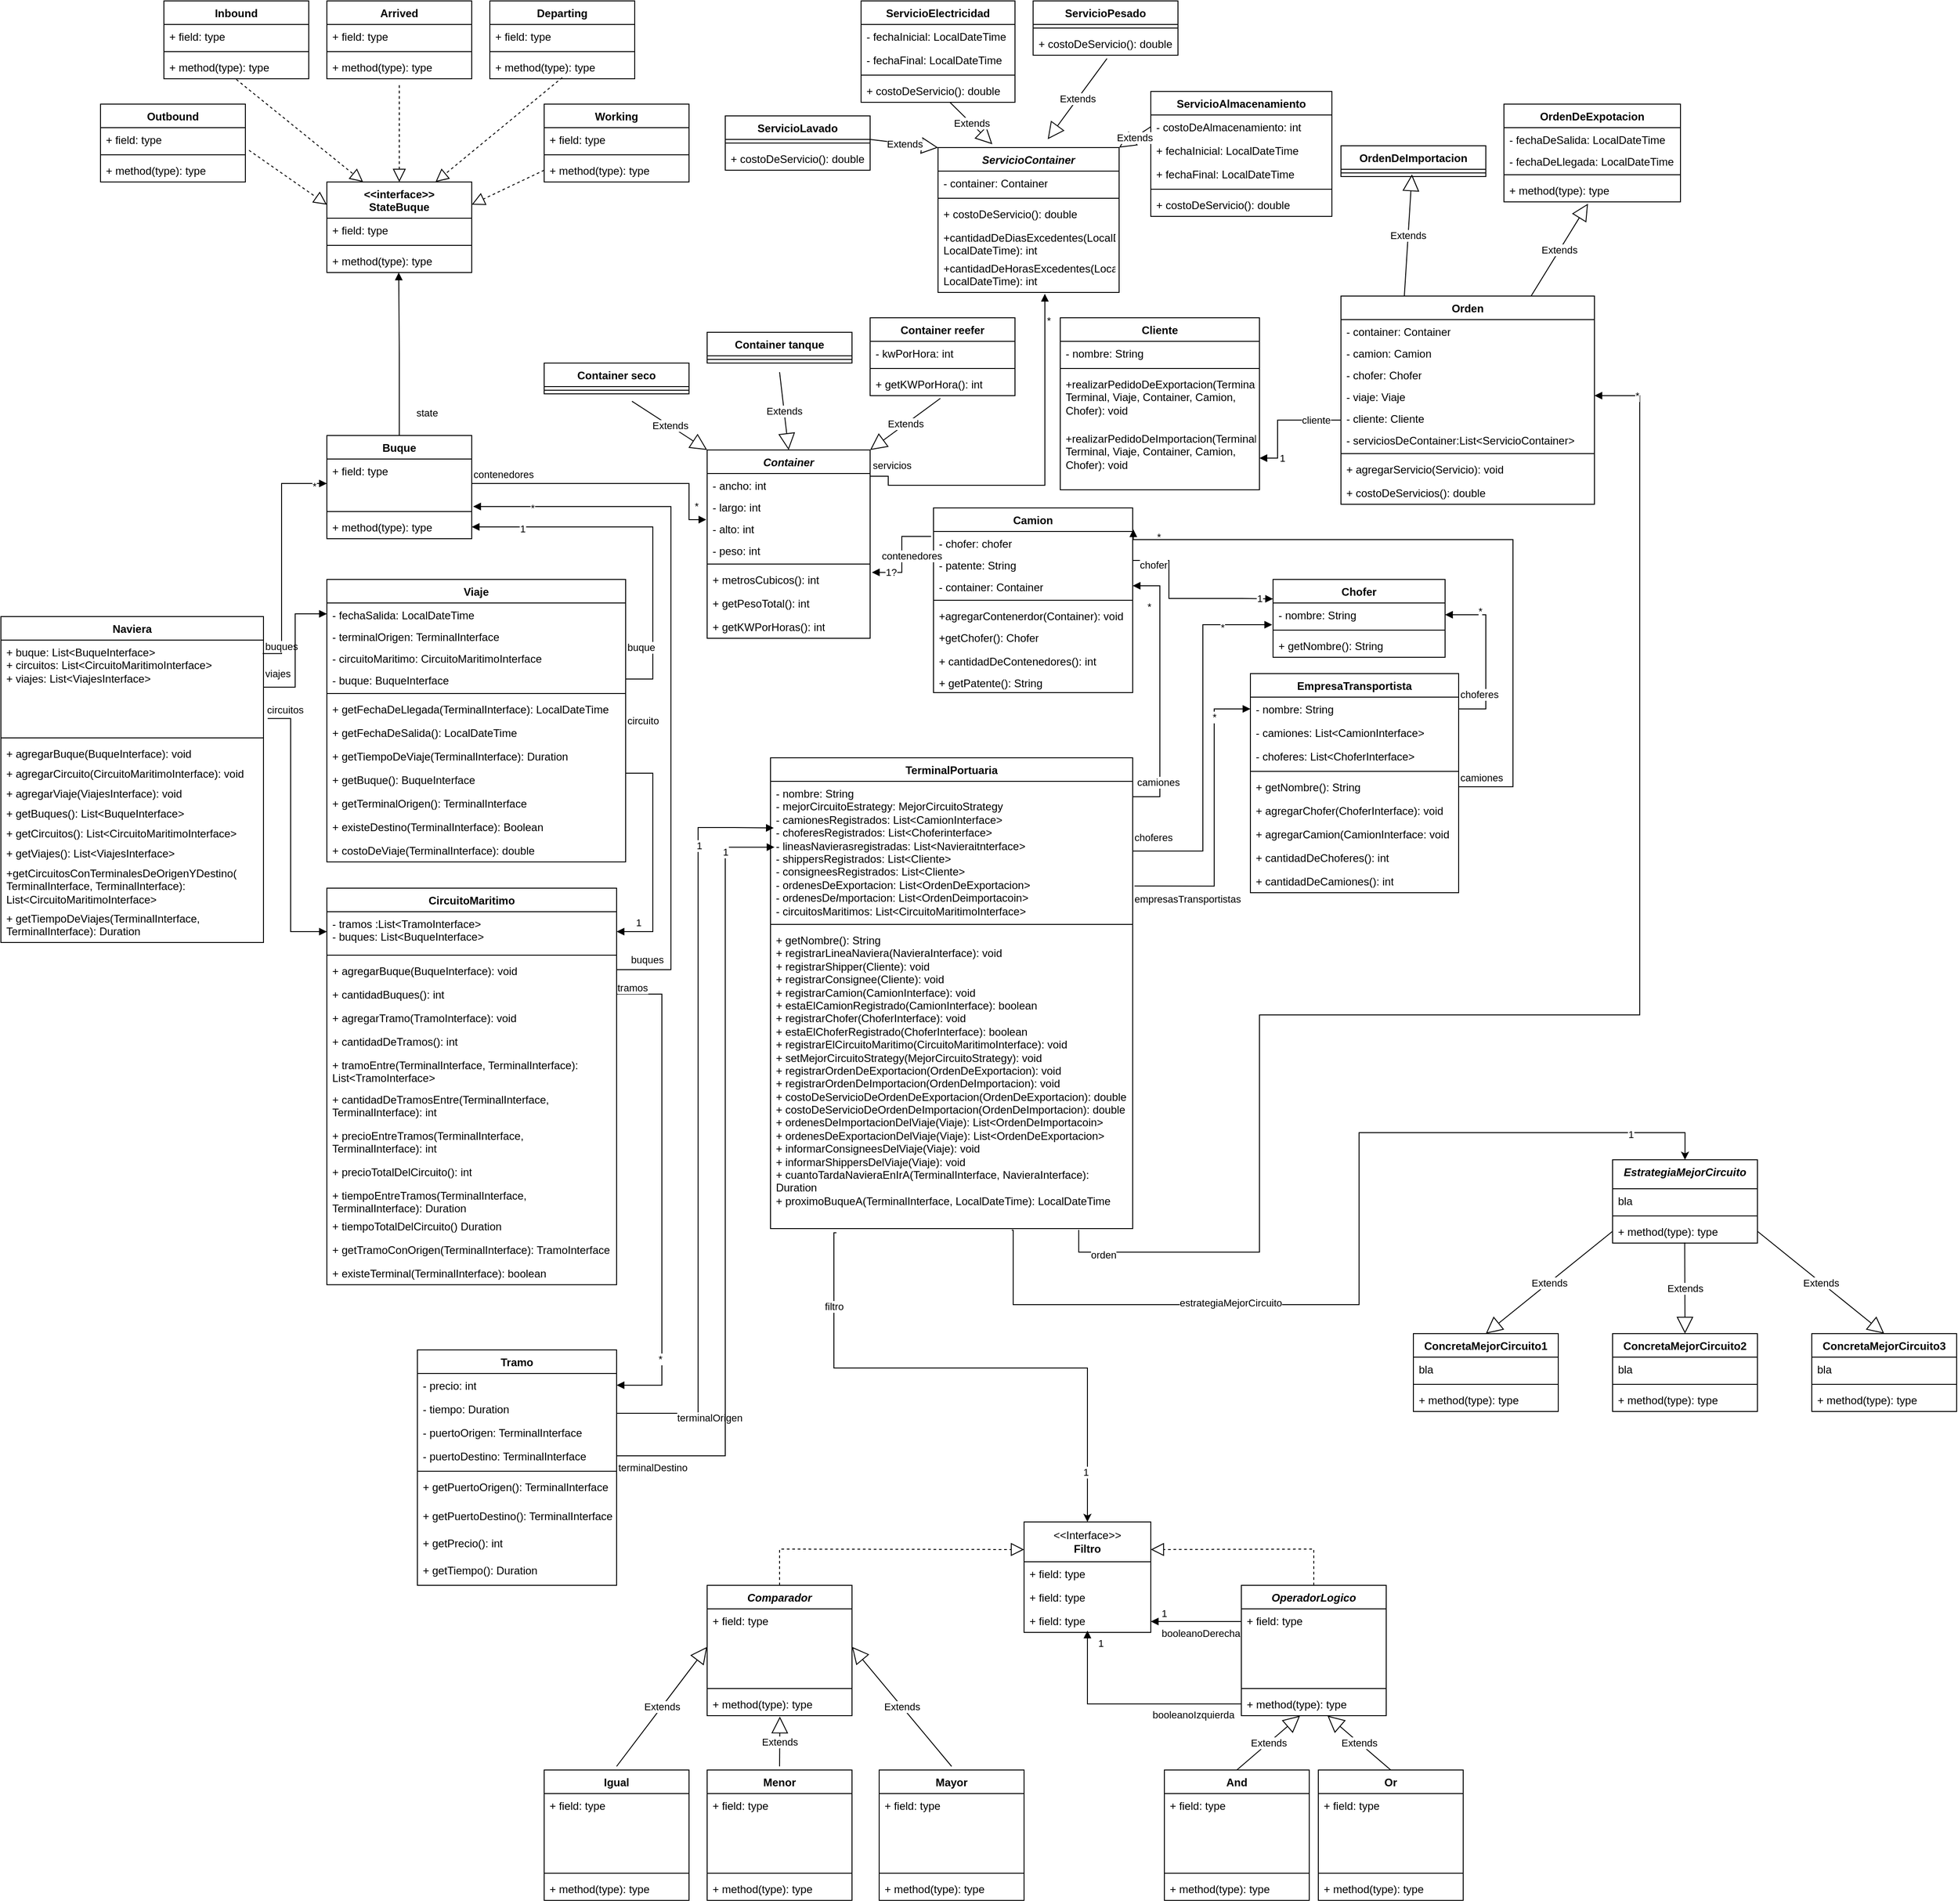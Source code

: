 <mxfile version="22.1.3" type="device">
  <diagram name="Page-1" id="Bg7L-60ixiPv-B5YUjp7">
    <mxGraphModel dx="2585" dy="2383" grid="1" gridSize="10" guides="1" tooltips="1" connect="1" arrows="1" fold="1" page="1" pageScale="1" pageWidth="850" pageHeight="1100" math="0" shadow="0">
      <root>
        <mxCell id="0" />
        <mxCell id="1" parent="0" />
        <mxCell id="IdDAuQT-hJE1-K6nZnfo-116" style="edgeStyle=orthogonalEdgeStyle;rounded=0;orthogonalLoop=1;jettySize=auto;html=1;entryX=0.5;entryY=0;entryDx=0;entryDy=0;exitX=0.182;exitY=1.014;exitDx=0;exitDy=0;exitPerimeter=0;" edge="1" parent="1" source="RmBEKMwOj2G0eJP0RZG5-4" target="JZPC67pvM7lkTWEqG_JS-43">
          <mxGeometry relative="1" as="geometry">
            <Array as="points">
              <mxPoint x="920" y="1081" />
              <mxPoint x="920" y="1230" />
              <mxPoint x="1200" y="1230" />
            </Array>
          </mxGeometry>
        </mxCell>
        <mxCell id="IdDAuQT-hJE1-K6nZnfo-117" value="1" style="edgeLabel;html=1;align=center;verticalAlign=middle;resizable=0;points=[];" vertex="1" connectable="0" parent="IdDAuQT-hJE1-K6nZnfo-116">
          <mxGeometry x="0.815" y="-2" relative="1" as="geometry">
            <mxPoint as="offset" />
          </mxGeometry>
        </mxCell>
        <mxCell id="IdDAuQT-hJE1-K6nZnfo-118" value="filtro" style="edgeLabel;html=1;align=center;verticalAlign=middle;resizable=0;points=[];" vertex="1" connectable="0" parent="IdDAuQT-hJE1-K6nZnfo-116">
          <mxGeometry x="-0.722" relative="1" as="geometry">
            <mxPoint as="offset" />
          </mxGeometry>
        </mxCell>
        <mxCell id="RmBEKMwOj2G0eJP0RZG5-1" value="TerminalPortuaria" style="swimlane;fontStyle=1;align=center;verticalAlign=top;childLayout=stackLayout;horizontal=1;startSize=26;horizontalStack=0;resizeParent=1;resizeParentMax=0;resizeLast=0;collapsible=1;marginBottom=0;whiteSpace=wrap;html=1;" parent="1" vertex="1">
          <mxGeometry x="850" y="556" width="400" height="520" as="geometry" />
        </mxCell>
        <mxCell id="RmBEKMwOj2G0eJP0RZG5-2" value="- nombre: String&lt;br&gt;- mejorCircuitoEstrategy: MejorCircuitoStrategy&lt;br&gt;- camionesRegistrados: List&amp;lt;CamionInterface&amp;gt;&lt;br&gt;- choferesRegistrados: List&amp;lt;Choferinterface&amp;gt;&lt;br&gt;- lineasNavierasregistradas: List&amp;lt;Navieraitnterface&amp;gt;&lt;br&gt;- shippersRegistrados: List&amp;lt;Cliente&amp;gt;&lt;br&gt;- consigneesRegistrados: List&amp;lt;Cliente&amp;gt;&lt;br&gt;- ordenesDeExportacion: List&amp;lt;OrdenDeExportacion&amp;gt;&lt;br&gt;- ordenesDe&lt;i&gt;I&lt;/i&gt;mportacion: List&amp;lt;OrdenDeimportacoin&amp;gt;&lt;br&gt;- circuitosMaritimos: List&amp;lt;CircuitoMaritimoInterface&amp;gt;" style="text;strokeColor=none;fillColor=none;align=left;verticalAlign=top;spacingLeft=4;spacingRight=4;overflow=hidden;rotatable=0;points=[[0,0.5],[1,0.5]];portConstraint=eastwest;whiteSpace=wrap;html=1;" parent="RmBEKMwOj2G0eJP0RZG5-1" vertex="1">
          <mxGeometry y="26" width="400" height="154" as="geometry" />
        </mxCell>
        <mxCell id="RmBEKMwOj2G0eJP0RZG5-3" value="" style="line;strokeWidth=1;fillColor=none;align=left;verticalAlign=middle;spacingTop=-1;spacingLeft=3;spacingRight=3;rotatable=0;labelPosition=right;points=[];portConstraint=eastwest;strokeColor=inherit;" parent="RmBEKMwOj2G0eJP0RZG5-1" vertex="1">
          <mxGeometry y="180" width="400" height="8" as="geometry" />
        </mxCell>
        <mxCell id="RmBEKMwOj2G0eJP0RZG5-4" value="+ getNombre(): String&lt;br&gt;+ registrarLineaNaviera(NavieraInterface): void&lt;br&gt;+ registrarShipper(Cliente): void&lt;br&gt;+ registrarConsignee(Cliente): void&lt;br&gt;+ registrarCamion(CamionInterface): void&lt;br&gt;+ estaElCamionRegistrado(CamionInterface): boolean&lt;br&gt;+ registrarChofer(ChoferInterface): void&lt;br&gt;+ estaElChoferRegistrado(ChoferInterface): boolean&lt;br&gt;+ registrarElCircuitoMaritimo(CircuitoMaritimoInterface): void&lt;br&gt;+ setMejorCircuitoStrategy(MejorCircuitoStrategy): void&lt;br&gt;+ registrarOrdenDeExportacion(OrdenDeExportacion): void&lt;br&gt;+ registrarOrdenDeImportacion(OrdenDeImportacion): void&lt;br&gt;+ costoDeServicioDeOrdenDeExportacion(OrdenDeExportacion): double&lt;br&gt;+ costoDeServicioDeOrdenDeImportacion(OrdenDeImportacion): double&lt;br&gt;+ ordenesDeImportacionDelViaje(Viaje): List&amp;lt;OrdenDeImportacoin&amp;gt;&lt;br&gt;+ ordenesDeExportacionDelViaje(Viaje): List&amp;lt;OrdenDeExportacion&amp;gt;&lt;br&gt;+ informarConsigneesDelViaje(Viaje): void&lt;br&gt;+ informarShippersDelViaje(Viaje): void&lt;br&gt;+ cuantoTardaNavieraEnIrA(TerminalInterface, NavieraInterface): Duration&lt;br&gt;+ proximoBuqueA(TerminalInterface, LocalDateTime): LocalDateTime" style="text;strokeColor=none;fillColor=none;align=left;verticalAlign=top;spacingLeft=4;spacingRight=4;overflow=hidden;rotatable=0;points=[[0,0.5],[1,0.5]];portConstraint=eastwest;whiteSpace=wrap;html=1;" parent="RmBEKMwOj2G0eJP0RZG5-1" vertex="1">
          <mxGeometry y="188" width="400" height="332" as="geometry" />
        </mxCell>
        <mxCell id="RmBEKMwOj2G0eJP0RZG5-22" value="Naviera" style="swimlane;fontStyle=1;align=center;verticalAlign=top;childLayout=stackLayout;horizontal=1;startSize=26;horizontalStack=0;resizeParent=1;resizeParentMax=0;resizeLast=0;collapsible=1;marginBottom=0;whiteSpace=wrap;html=1;" parent="1" vertex="1">
          <mxGeometry y="400" width="290" height="360" as="geometry" />
        </mxCell>
        <mxCell id="RmBEKMwOj2G0eJP0RZG5-23" value="+ buque: List&amp;lt;BuqueInterface&amp;gt;&lt;br&gt;+ circuitos: List&amp;lt;CircuitoMaritimoInterface&amp;gt;&lt;br&gt;+ viajes: List&amp;lt;ViajesInterface&amp;gt;" style="text;strokeColor=none;fillColor=none;align=left;verticalAlign=top;spacingLeft=4;spacingRight=4;overflow=hidden;rotatable=0;points=[[0,0.5],[1,0.5]];portConstraint=eastwest;whiteSpace=wrap;html=1;" parent="RmBEKMwOj2G0eJP0RZG5-22" vertex="1">
          <mxGeometry y="26" width="290" height="104" as="geometry" />
        </mxCell>
        <mxCell id="RmBEKMwOj2G0eJP0RZG5-24" value="" style="line;strokeWidth=1;fillColor=none;align=left;verticalAlign=middle;spacingTop=-1;spacingLeft=3;spacingRight=3;rotatable=0;labelPosition=right;points=[];portConstraint=eastwest;strokeColor=inherit;" parent="RmBEKMwOj2G0eJP0RZG5-22" vertex="1">
          <mxGeometry y="130" width="290" height="8" as="geometry" />
        </mxCell>
        <mxCell id="IdDAuQT-hJE1-K6nZnfo-45" value="+ agregarBuque(BuqueInterface): void" style="text;strokeColor=none;fillColor=none;align=left;verticalAlign=top;spacingLeft=4;spacingRight=4;overflow=hidden;rotatable=0;points=[[0,0.5],[1,0.5]];portConstraint=eastwest;whiteSpace=wrap;html=1;" vertex="1" parent="RmBEKMwOj2G0eJP0RZG5-22">
          <mxGeometry y="138" width="290" height="22" as="geometry" />
        </mxCell>
        <mxCell id="IdDAuQT-hJE1-K6nZnfo-47" value="+ agregarCircuito(CircuitoMaritimoInterface): void" style="text;strokeColor=none;fillColor=none;align=left;verticalAlign=top;spacingLeft=4;spacingRight=4;overflow=hidden;rotatable=0;points=[[0,0.5],[1,0.5]];portConstraint=eastwest;whiteSpace=wrap;html=1;" vertex="1" parent="RmBEKMwOj2G0eJP0RZG5-22">
          <mxGeometry y="160" width="290" height="22" as="geometry" />
        </mxCell>
        <mxCell id="IdDAuQT-hJE1-K6nZnfo-46" value="+ agregarViaje(ViajesInterface): void" style="text;strokeColor=none;fillColor=none;align=left;verticalAlign=top;spacingLeft=4;spacingRight=4;overflow=hidden;rotatable=0;points=[[0,0.5],[1,0.5]];portConstraint=eastwest;whiteSpace=wrap;html=1;" vertex="1" parent="RmBEKMwOj2G0eJP0RZG5-22">
          <mxGeometry y="182" width="290" height="22" as="geometry" />
        </mxCell>
        <mxCell id="IdDAuQT-hJE1-K6nZnfo-49" value="+ getBuques(): List&amp;lt;BuqueInterface&amp;gt;" style="text;strokeColor=none;fillColor=none;align=left;verticalAlign=top;spacingLeft=4;spacingRight=4;overflow=hidden;rotatable=0;points=[[0,0.5],[1,0.5]];portConstraint=eastwest;whiteSpace=wrap;html=1;" vertex="1" parent="RmBEKMwOj2G0eJP0RZG5-22">
          <mxGeometry y="204" width="290" height="22" as="geometry" />
        </mxCell>
        <mxCell id="IdDAuQT-hJE1-K6nZnfo-48" value="+ getCircuitos(): List&amp;lt;CircuitoMaritimoInterface&amp;gt;" style="text;strokeColor=none;fillColor=none;align=left;verticalAlign=top;spacingLeft=4;spacingRight=4;overflow=hidden;rotatable=0;points=[[0,0.5],[1,0.5]];portConstraint=eastwest;whiteSpace=wrap;html=1;" vertex="1" parent="RmBEKMwOj2G0eJP0RZG5-22">
          <mxGeometry y="226" width="290" height="22" as="geometry" />
        </mxCell>
        <mxCell id="RmBEKMwOj2G0eJP0RZG5-25" value="+ getViajes(): List&amp;lt;ViajesInterface&amp;gt;" style="text;strokeColor=none;fillColor=none;align=left;verticalAlign=top;spacingLeft=4;spacingRight=4;overflow=hidden;rotatable=0;points=[[0,0.5],[1,0.5]];portConstraint=eastwest;whiteSpace=wrap;html=1;" parent="RmBEKMwOj2G0eJP0RZG5-22" vertex="1">
          <mxGeometry y="248" width="290" height="22" as="geometry" />
        </mxCell>
        <mxCell id="IdDAuQT-hJE1-K6nZnfo-51" value="+getCircuitosConTerminalesDeOrigenYDestino(&lt;br&gt;TerminalInterface, TerminalInterface):&lt;br&gt;List&amp;lt;CircuitoMaritimoInterface&amp;gt;" style="text;strokeColor=none;fillColor=none;align=left;verticalAlign=top;spacingLeft=4;spacingRight=4;overflow=hidden;rotatable=0;points=[[0,0.5],[1,0.5]];portConstraint=eastwest;whiteSpace=wrap;html=1;" vertex="1" parent="RmBEKMwOj2G0eJP0RZG5-22">
          <mxGeometry y="270" width="290" height="50" as="geometry" />
        </mxCell>
        <mxCell id="IdDAuQT-hJE1-K6nZnfo-50" value="+ getTiempoDeViajes(TerminalInterface, TerminalInterface): Duration&amp;nbsp;" style="text;strokeColor=none;fillColor=none;align=left;verticalAlign=top;spacingLeft=4;spacingRight=4;overflow=hidden;rotatable=0;points=[[0,0.5],[1,0.5]];portConstraint=eastwest;whiteSpace=wrap;html=1;" vertex="1" parent="RmBEKMwOj2G0eJP0RZG5-22">
          <mxGeometry y="320" width="290" height="40" as="geometry" />
        </mxCell>
        <mxCell id="RmBEKMwOj2G0eJP0RZG5-26" value="Buque" style="swimlane;fontStyle=1;align=center;verticalAlign=top;childLayout=stackLayout;horizontal=1;startSize=26;horizontalStack=0;resizeParent=1;resizeParentMax=0;resizeLast=0;collapsible=1;marginBottom=0;whiteSpace=wrap;html=1;" parent="1" vertex="1">
          <mxGeometry x="360" y="200" width="160" height="114" as="geometry" />
        </mxCell>
        <mxCell id="RmBEKMwOj2G0eJP0RZG5-27" value="+ field: type" style="text;strokeColor=none;fillColor=none;align=left;verticalAlign=top;spacingLeft=4;spacingRight=4;overflow=hidden;rotatable=0;points=[[0,0.5],[1,0.5]];portConstraint=eastwest;whiteSpace=wrap;html=1;" parent="RmBEKMwOj2G0eJP0RZG5-26" vertex="1">
          <mxGeometry y="26" width="160" height="54" as="geometry" />
        </mxCell>
        <mxCell id="RmBEKMwOj2G0eJP0RZG5-28" value="" style="line;strokeWidth=1;fillColor=none;align=left;verticalAlign=middle;spacingTop=-1;spacingLeft=3;spacingRight=3;rotatable=0;labelPosition=right;points=[];portConstraint=eastwest;strokeColor=inherit;" parent="RmBEKMwOj2G0eJP0RZG5-26" vertex="1">
          <mxGeometry y="80" width="160" height="8" as="geometry" />
        </mxCell>
        <mxCell id="RmBEKMwOj2G0eJP0RZG5-29" value="+ method(type): type" style="text;strokeColor=none;fillColor=none;align=left;verticalAlign=top;spacingLeft=4;spacingRight=4;overflow=hidden;rotatable=0;points=[[0,0.5],[1,0.5]];portConstraint=eastwest;whiteSpace=wrap;html=1;" parent="RmBEKMwOj2G0eJP0RZG5-26" vertex="1">
          <mxGeometry y="88" width="160" height="26" as="geometry" />
        </mxCell>
        <mxCell id="RmBEKMwOj2G0eJP0RZG5-30" value="buques" style="endArrow=block;endFill=1;html=1;edgeStyle=orthogonalEdgeStyle;align=left;verticalAlign=top;rounded=0;entryX=0;entryY=0.5;entryDx=0;entryDy=0;exitX=0.997;exitY=0.143;exitDx=0;exitDy=0;exitPerimeter=0;" parent="1" source="RmBEKMwOj2G0eJP0RZG5-23" target="RmBEKMwOj2G0eJP0RZG5-27" edge="1">
          <mxGeometry x="-0.998" y="21" relative="1" as="geometry">
            <mxPoint x="260" y="410" as="sourcePoint" />
            <mxPoint x="450" y="540" as="targetPoint" />
            <mxPoint as="offset" />
            <Array as="points">
              <mxPoint x="310" y="441" />
              <mxPoint x="310" y="253" />
            </Array>
          </mxGeometry>
        </mxCell>
        <mxCell id="RmBEKMwOj2G0eJP0RZG5-32" value="*" style="edgeLabel;html=1;align=center;verticalAlign=middle;resizable=0;points=[];" parent="RmBEKMwOj2G0eJP0RZG5-30" vertex="1" connectable="0">
          <mxGeometry x="0.773" y="-4" relative="1" as="geometry">
            <mxPoint x="15" y="-1" as="offset" />
          </mxGeometry>
        </mxCell>
        <mxCell id="RmBEKMwOj2G0eJP0RZG5-37" value="circuitos" style="endArrow=block;endFill=1;html=1;edgeStyle=orthogonalEdgeStyle;align=left;verticalAlign=top;rounded=0;entryX=0;entryY=0.5;entryDx=0;entryDy=0;exitX=1.016;exitY=0.833;exitDx=0;exitDy=0;exitPerimeter=0;" parent="1" source="RmBEKMwOj2G0eJP0RZG5-23" edge="1">
          <mxGeometry x="-1" y="23" relative="1" as="geometry">
            <mxPoint x="260" y="530" as="sourcePoint" />
            <mxPoint x="360" y="748" as="targetPoint" />
            <mxPoint x="-3" as="offset" />
            <Array as="points">
              <mxPoint x="320" y="513" />
              <mxPoint x="320" y="748" />
            </Array>
          </mxGeometry>
        </mxCell>
        <mxCell id="RmBEKMwOj2G0eJP0RZG5-42" value="Tramo" style="swimlane;fontStyle=1;align=center;verticalAlign=top;childLayout=stackLayout;horizontal=1;startSize=26;horizontalStack=0;resizeParent=1;resizeParentMax=0;resizeLast=0;collapsible=1;marginBottom=0;whiteSpace=wrap;html=1;" parent="1" vertex="1">
          <mxGeometry x="460" y="1210" width="220" height="260" as="geometry" />
        </mxCell>
        <mxCell id="JZPC67pvM7lkTWEqG_JS-88" value="- precio: int" style="text;strokeColor=none;fillColor=none;align=left;verticalAlign=top;spacingLeft=4;spacingRight=4;overflow=hidden;rotatable=0;points=[[0,0.5],[1,0.5]];portConstraint=eastwest;whiteSpace=wrap;html=1;" parent="RmBEKMwOj2G0eJP0RZG5-42" vertex="1">
          <mxGeometry y="26" width="220" height="26" as="geometry" />
        </mxCell>
        <mxCell id="JZPC67pvM7lkTWEqG_JS-89" value="- tiempo: Duration" style="text;strokeColor=none;fillColor=none;align=left;verticalAlign=top;spacingLeft=4;spacingRight=4;overflow=hidden;rotatable=0;points=[[0,0.5],[1,0.5]];portConstraint=eastwest;whiteSpace=wrap;html=1;" parent="RmBEKMwOj2G0eJP0RZG5-42" vertex="1">
          <mxGeometry y="52" width="220" height="26" as="geometry" />
        </mxCell>
        <mxCell id="IdDAuQT-hJE1-K6nZnfo-90" value="- puertoOrigen: TerminalInterface" style="text;strokeColor=none;fillColor=none;align=left;verticalAlign=top;spacingLeft=4;spacingRight=4;overflow=hidden;rotatable=0;points=[[0,0.5],[1,0.5]];portConstraint=eastwest;whiteSpace=wrap;html=1;" vertex="1" parent="RmBEKMwOj2G0eJP0RZG5-42">
          <mxGeometry y="78" width="220" height="26" as="geometry" />
        </mxCell>
        <mxCell id="IdDAuQT-hJE1-K6nZnfo-89" value="- puertoDestino: TerminalInterface" style="text;strokeColor=none;fillColor=none;align=left;verticalAlign=top;spacingLeft=4;spacingRight=4;overflow=hidden;rotatable=0;points=[[0,0.5],[1,0.5]];portConstraint=eastwest;whiteSpace=wrap;html=1;" vertex="1" parent="RmBEKMwOj2G0eJP0RZG5-42">
          <mxGeometry y="104" width="220" height="26" as="geometry" />
        </mxCell>
        <mxCell id="RmBEKMwOj2G0eJP0RZG5-44" value="" style="line;strokeWidth=1;fillColor=none;align=left;verticalAlign=middle;spacingTop=-1;spacingLeft=3;spacingRight=3;rotatable=0;labelPosition=right;points=[];portConstraint=eastwest;strokeColor=inherit;" parent="RmBEKMwOj2G0eJP0RZG5-42" vertex="1">
          <mxGeometry y="130" width="220" height="8" as="geometry" />
        </mxCell>
        <mxCell id="IdDAuQT-hJE1-K6nZnfo-91" value="+ getPuertoOrigen(): TerminalInterface" style="text;strokeColor=none;fillColor=none;align=left;verticalAlign=top;spacingLeft=4;spacingRight=4;overflow=hidden;rotatable=0;points=[[0,0.5],[1,0.5]];portConstraint=eastwest;whiteSpace=wrap;html=1;" vertex="1" parent="RmBEKMwOj2G0eJP0RZG5-42">
          <mxGeometry y="138" width="220" height="32" as="geometry" />
        </mxCell>
        <mxCell id="IdDAuQT-hJE1-K6nZnfo-92" value="+ getPuertoDestino(): TerminalInterface" style="text;strokeColor=none;fillColor=none;align=left;verticalAlign=top;spacingLeft=4;spacingRight=4;overflow=hidden;rotatable=0;points=[[0,0.5],[1,0.5]];portConstraint=eastwest;whiteSpace=wrap;html=1;" vertex="1" parent="RmBEKMwOj2G0eJP0RZG5-42">
          <mxGeometry y="170" width="220" height="30" as="geometry" />
        </mxCell>
        <mxCell id="IdDAuQT-hJE1-K6nZnfo-93" value="+ getPrecio(): int" style="text;strokeColor=none;fillColor=none;align=left;verticalAlign=top;spacingLeft=4;spacingRight=4;overflow=hidden;rotatable=0;points=[[0,0.5],[1,0.5]];portConstraint=eastwest;whiteSpace=wrap;html=1;" vertex="1" parent="RmBEKMwOj2G0eJP0RZG5-42">
          <mxGeometry y="200" width="220" height="30" as="geometry" />
        </mxCell>
        <mxCell id="RmBEKMwOj2G0eJP0RZG5-45" value="+ getTiempo(): Duration" style="text;strokeColor=none;fillColor=none;align=left;verticalAlign=top;spacingLeft=4;spacingRight=4;overflow=hidden;rotatable=0;points=[[0,0.5],[1,0.5]];portConstraint=eastwest;whiteSpace=wrap;html=1;" parent="RmBEKMwOj2G0eJP0RZG5-42" vertex="1">
          <mxGeometry y="230" width="220" height="30" as="geometry" />
        </mxCell>
        <mxCell id="RmBEKMwOj2G0eJP0RZG5-46" value="tramos" style="endArrow=block;endFill=1;html=1;edgeStyle=orthogonalEdgeStyle;align=left;verticalAlign=top;rounded=0;entryX=1;entryY=0.5;entryDx=0;entryDy=0;exitX=1;exitY=0.5;exitDx=0;exitDy=0;" parent="1" edge="1" target="JZPC67pvM7lkTWEqG_JS-88">
          <mxGeometry x="-1" y="20" relative="1" as="geometry">
            <mxPoint x="680" y="817" as="sourcePoint" />
            <mxPoint x="779.2" y="544.408" as="targetPoint" />
            <Array as="points">
              <mxPoint x="730" y="817" />
              <mxPoint x="730" y="1249" />
            </Array>
            <mxPoint x="-1" as="offset" />
          </mxGeometry>
        </mxCell>
        <mxCell id="RmBEKMwOj2G0eJP0RZG5-48" value="*" style="edgeLabel;html=1;align=center;verticalAlign=middle;resizable=0;points=[];" parent="RmBEKMwOj2G0eJP0RZG5-46" vertex="1" connectable="0">
          <mxGeometry x="0.719" y="-1" relative="1" as="geometry">
            <mxPoint x="-1" y="-5" as="offset" />
          </mxGeometry>
        </mxCell>
        <mxCell id="RmBEKMwOj2G0eJP0RZG5-49" value="terminalOrigen" style="endArrow=block;endFill=1;html=1;edgeStyle=orthogonalEdgeStyle;align=left;verticalAlign=top;rounded=0;entryX=0.009;entryY=0.149;entryDx=0;entryDy=0;entryPerimeter=0;" parent="1" target="RmBEKMwOj2G0eJP0RZG5-1" edge="1">
          <mxGeometry x="-0.761" y="25" relative="1" as="geometry">
            <mxPoint x="680" y="1280" as="sourcePoint" />
            <mxPoint x="1070" y="530" as="targetPoint" />
            <Array as="points">
              <mxPoint x="770" y="1280" />
              <mxPoint x="770" y="633" />
              <mxPoint x="810" y="633" />
            </Array>
            <mxPoint as="offset" />
          </mxGeometry>
        </mxCell>
        <mxCell id="RmBEKMwOj2G0eJP0RZG5-51" value="1" style="edgeLabel;html=1;align=center;verticalAlign=middle;resizable=0;points=[];" parent="RmBEKMwOj2G0eJP0RZG5-49" vertex="1" connectable="0">
          <mxGeometry x="0.747" y="-1" relative="1" as="geometry">
            <mxPoint as="offset" />
          </mxGeometry>
        </mxCell>
        <mxCell id="RmBEKMwOj2G0eJP0RZG5-55" value="buques" style="endArrow=block;endFill=1;html=1;edgeStyle=orthogonalEdgeStyle;align=left;verticalAlign=top;rounded=0;exitX=1;exitY=0.5;exitDx=0;exitDy=0;entryX=1.01;entryY=0.972;entryDx=0;entryDy=0;entryPerimeter=0;" parent="1" target="RmBEKMwOj2G0eJP0RZG5-27" edge="1">
          <mxGeometry x="-0.963" y="24" relative="1" as="geometry">
            <mxPoint x="680" y="791" as="sourcePoint" />
            <mxPoint x="850" y="430" as="targetPoint" />
            <Array as="points">
              <mxPoint x="740" y="790" />
              <mxPoint x="740" y="278" />
            </Array>
            <mxPoint as="offset" />
          </mxGeometry>
        </mxCell>
        <mxCell id="RmBEKMwOj2G0eJP0RZG5-57" value="*" style="edgeLabel;html=1;align=center;verticalAlign=middle;resizable=0;points=[];" parent="RmBEKMwOj2G0eJP0RZG5-55" vertex="1" connectable="0">
          <mxGeometry x="0.834" y="1" relative="1" as="geometry">
            <mxPoint as="offset" />
          </mxGeometry>
        </mxCell>
        <mxCell id="RmBEKMwOj2G0eJP0RZG5-58" value="Viaje" style="swimlane;fontStyle=1;align=center;verticalAlign=top;childLayout=stackLayout;horizontal=1;startSize=26;horizontalStack=0;resizeParent=1;resizeParentMax=0;resizeLast=0;collapsible=1;marginBottom=0;whiteSpace=wrap;html=1;" parent="1" vertex="1">
          <mxGeometry x="360" y="359" width="330" height="312" as="geometry" />
        </mxCell>
        <mxCell id="RmBEKMwOj2G0eJP0RZG5-59" value="- fechaSalida: LocalDateTime" style="text;strokeColor=none;fillColor=none;align=left;verticalAlign=top;spacingLeft=4;spacingRight=4;overflow=hidden;rotatable=0;points=[[0,0.5],[1,0.5]];portConstraint=eastwest;whiteSpace=wrap;html=1;" parent="RmBEKMwOj2G0eJP0RZG5-58" vertex="1">
          <mxGeometry y="26" width="330" height="24" as="geometry" />
        </mxCell>
        <mxCell id="IdDAuQT-hJE1-K6nZnfo-53" value="- terminalOrigen: TerminalInterface" style="text;strokeColor=none;fillColor=none;align=left;verticalAlign=top;spacingLeft=4;spacingRight=4;overflow=hidden;rotatable=0;points=[[0,0.5],[1,0.5]];portConstraint=eastwest;whiteSpace=wrap;html=1;" vertex="1" parent="RmBEKMwOj2G0eJP0RZG5-58">
          <mxGeometry y="50" width="330" height="24" as="geometry" />
        </mxCell>
        <mxCell id="IdDAuQT-hJE1-K6nZnfo-54" value="- circuitoMaritimo: CircuitoMaritimoInterface" style="text;strokeColor=none;fillColor=none;align=left;verticalAlign=top;spacingLeft=4;spacingRight=4;overflow=hidden;rotatable=0;points=[[0,0.5],[1,0.5]];portConstraint=eastwest;whiteSpace=wrap;html=1;" vertex="1" parent="RmBEKMwOj2G0eJP0RZG5-58">
          <mxGeometry y="74" width="330" height="24" as="geometry" />
        </mxCell>
        <mxCell id="IdDAuQT-hJE1-K6nZnfo-52" value="- buque: BuqueInterface" style="text;strokeColor=none;fillColor=none;align=left;verticalAlign=top;spacingLeft=4;spacingRight=4;overflow=hidden;rotatable=0;points=[[0,0.5],[1,0.5]];portConstraint=eastwest;whiteSpace=wrap;html=1;" vertex="1" parent="RmBEKMwOj2G0eJP0RZG5-58">
          <mxGeometry y="98" width="330" height="24" as="geometry" />
        </mxCell>
        <mxCell id="RmBEKMwOj2G0eJP0RZG5-60" value="" style="line;strokeWidth=1;fillColor=none;align=left;verticalAlign=middle;spacingTop=-1;spacingLeft=3;spacingRight=3;rotatable=0;labelPosition=right;points=[];portConstraint=eastwest;strokeColor=inherit;" parent="RmBEKMwOj2G0eJP0RZG5-58" vertex="1">
          <mxGeometry y="122" width="330" height="8" as="geometry" />
        </mxCell>
        <mxCell id="RmBEKMwOj2G0eJP0RZG5-61" value="+ getFechaDeLlegada(TerminalInterface): LocalDateTime" style="text;strokeColor=none;fillColor=none;align=left;verticalAlign=top;spacingLeft=4;spacingRight=4;overflow=hidden;rotatable=0;points=[[0,0.5],[1,0.5]];portConstraint=eastwest;whiteSpace=wrap;html=1;" parent="RmBEKMwOj2G0eJP0RZG5-58" vertex="1">
          <mxGeometry y="130" width="330" height="26" as="geometry" />
        </mxCell>
        <mxCell id="IdDAuQT-hJE1-K6nZnfo-56" value="+ getFechaDeSalida(): LocalDateTime" style="text;strokeColor=none;fillColor=none;align=left;verticalAlign=top;spacingLeft=4;spacingRight=4;overflow=hidden;rotatable=0;points=[[0,0.5],[1,0.5]];portConstraint=eastwest;whiteSpace=wrap;html=1;" vertex="1" parent="RmBEKMwOj2G0eJP0RZG5-58">
          <mxGeometry y="156" width="330" height="26" as="geometry" />
        </mxCell>
        <mxCell id="IdDAuQT-hJE1-K6nZnfo-59" value="+ getTiempoDeViaje(TerminalInterface): Duration" style="text;strokeColor=none;fillColor=none;align=left;verticalAlign=top;spacingLeft=4;spacingRight=4;overflow=hidden;rotatable=0;points=[[0,0.5],[1,0.5]];portConstraint=eastwest;whiteSpace=wrap;html=1;" vertex="1" parent="RmBEKMwOj2G0eJP0RZG5-58">
          <mxGeometry y="182" width="330" height="26" as="geometry" />
        </mxCell>
        <mxCell id="IdDAuQT-hJE1-K6nZnfo-60" value="+ getBuque(): BuqueInterface" style="text;strokeColor=none;fillColor=none;align=left;verticalAlign=top;spacingLeft=4;spacingRight=4;overflow=hidden;rotatable=0;points=[[0,0.5],[1,0.5]];portConstraint=eastwest;whiteSpace=wrap;html=1;" vertex="1" parent="RmBEKMwOj2G0eJP0RZG5-58">
          <mxGeometry y="208" width="330" height="26" as="geometry" />
        </mxCell>
        <mxCell id="IdDAuQT-hJE1-K6nZnfo-58" value="+ getTerminalOrigen(): TerminalInterface" style="text;strokeColor=none;fillColor=none;align=left;verticalAlign=top;spacingLeft=4;spacingRight=4;overflow=hidden;rotatable=0;points=[[0,0.5],[1,0.5]];portConstraint=eastwest;whiteSpace=wrap;html=1;" vertex="1" parent="RmBEKMwOj2G0eJP0RZG5-58">
          <mxGeometry y="234" width="330" height="26" as="geometry" />
        </mxCell>
        <mxCell id="IdDAuQT-hJE1-K6nZnfo-57" value="+ existeDestino(TerminalInterface): Boolean" style="text;strokeColor=none;fillColor=none;align=left;verticalAlign=top;spacingLeft=4;spacingRight=4;overflow=hidden;rotatable=0;points=[[0,0.5],[1,0.5]];portConstraint=eastwest;whiteSpace=wrap;html=1;" vertex="1" parent="RmBEKMwOj2G0eJP0RZG5-58">
          <mxGeometry y="260" width="330" height="26" as="geometry" />
        </mxCell>
        <mxCell id="IdDAuQT-hJE1-K6nZnfo-55" value="+ costoDeViaje(TerminalInterface): double" style="text;strokeColor=none;fillColor=none;align=left;verticalAlign=top;spacingLeft=4;spacingRight=4;overflow=hidden;rotatable=0;points=[[0,0.5],[1,0.5]];portConstraint=eastwest;whiteSpace=wrap;html=1;" vertex="1" parent="RmBEKMwOj2G0eJP0RZG5-58">
          <mxGeometry y="286" width="330" height="26" as="geometry" />
        </mxCell>
        <mxCell id="RmBEKMwOj2G0eJP0RZG5-62" value="viajes" style="endArrow=block;endFill=1;html=1;edgeStyle=orthogonalEdgeStyle;align=left;verticalAlign=top;rounded=0;exitX=1;exitY=0.5;exitDx=0;exitDy=0;entryX=0;entryY=0.5;entryDx=0;entryDy=0;" parent="1" source="RmBEKMwOj2G0eJP0RZG5-23" target="RmBEKMwOj2G0eJP0RZG5-59" edge="1">
          <mxGeometry x="-1" y="28" relative="1" as="geometry">
            <mxPoint x="180" y="330" as="sourcePoint" />
            <mxPoint x="340" y="270" as="targetPoint" />
            <mxPoint as="offset" />
          </mxGeometry>
        </mxCell>
        <mxCell id="RmBEKMwOj2G0eJP0RZG5-64" value="buque" style="endArrow=block;endFill=1;html=1;edgeStyle=orthogonalEdgeStyle;align=left;verticalAlign=top;rounded=0;exitX=1;exitY=0.25;exitDx=0;exitDy=0;entryX=1;entryY=0.5;entryDx=0;entryDy=0;" parent="1" source="RmBEKMwOj2G0eJP0RZG5-58" target="RmBEKMwOj2G0eJP0RZG5-29" edge="1">
          <mxGeometry x="-1" y="-16" relative="1" as="geometry">
            <mxPoint x="620" y="280" as="sourcePoint" />
            <mxPoint x="640" y="380" as="targetPoint" />
            <Array as="points">
              <mxPoint x="720" y="469" />
              <mxPoint x="720" y="301" />
            </Array>
            <mxPoint x="16" y="-16" as="offset" />
          </mxGeometry>
        </mxCell>
        <mxCell id="RmBEKMwOj2G0eJP0RZG5-66" value="1" style="edgeLabel;html=1;align=center;verticalAlign=middle;resizable=0;points=[];" parent="RmBEKMwOj2G0eJP0RZG5-64" vertex="1" connectable="0">
          <mxGeometry x="0.742" y="2" relative="1" as="geometry">
            <mxPoint as="offset" />
          </mxGeometry>
        </mxCell>
        <mxCell id="RmBEKMwOj2G0eJP0RZG5-67" value="circuito" style="endArrow=block;endFill=1;html=1;edgeStyle=orthogonalEdgeStyle;align=left;verticalAlign=top;rounded=0;exitX=1;exitY=0.5;exitDx=0;exitDy=0;entryX=1;entryY=0.5;entryDx=0;entryDy=0;" parent="1" source="RmBEKMwOj2G0eJP0RZG5-61" target="IdDAuQT-hJE1-K6nZnfo-74" edge="1">
          <mxGeometry x="-1" relative="1" as="geometry">
            <mxPoint x="670" y="230" as="sourcePoint" />
            <mxPoint x="684.8" y="757.816" as="targetPoint" />
            <Array as="points">
              <mxPoint x="690" y="573" />
              <mxPoint x="720" y="573" />
              <mxPoint x="720" y="748" />
            </Array>
          </mxGeometry>
        </mxCell>
        <mxCell id="RmBEKMwOj2G0eJP0RZG5-69" value="1" style="edgeLabel;html=1;align=center;verticalAlign=middle;resizable=0;points=[];" parent="RmBEKMwOj2G0eJP0RZG5-67" vertex="1" connectable="0">
          <mxGeometry x="0.847" y="1" relative="1" as="geometry">
            <mxPoint y="-11" as="offset" />
          </mxGeometry>
        </mxCell>
        <mxCell id="RmBEKMwOj2G0eJP0RZG5-70" value="&lt;i&gt;Container&lt;/i&gt;" style="swimlane;fontStyle=1;align=center;verticalAlign=top;childLayout=stackLayout;horizontal=1;startSize=26;horizontalStack=0;resizeParent=1;resizeParentMax=0;resizeLast=0;collapsible=1;marginBottom=0;whiteSpace=wrap;html=1;" parent="1" vertex="1">
          <mxGeometry x="780" y="216" width="180" height="208" as="geometry" />
        </mxCell>
        <mxCell id="RmBEKMwOj2G0eJP0RZG5-71" value="- ancho: int" style="text;strokeColor=none;fillColor=none;align=left;verticalAlign=top;spacingLeft=4;spacingRight=4;overflow=hidden;rotatable=0;points=[[0,0.5],[1,0.5]];portConstraint=eastwest;whiteSpace=wrap;html=1;" parent="RmBEKMwOj2G0eJP0RZG5-70" vertex="1">
          <mxGeometry y="26" width="180" height="24" as="geometry" />
        </mxCell>
        <mxCell id="IdDAuQT-hJE1-K6nZnfo-1" value="- largo: int" style="text;strokeColor=none;fillColor=none;align=left;verticalAlign=top;spacingLeft=4;spacingRight=4;overflow=hidden;rotatable=0;points=[[0,0.5],[1,0.5]];portConstraint=eastwest;whiteSpace=wrap;html=1;" vertex="1" parent="RmBEKMwOj2G0eJP0RZG5-70">
          <mxGeometry y="50" width="180" height="24" as="geometry" />
        </mxCell>
        <mxCell id="IdDAuQT-hJE1-K6nZnfo-2" value="- alto: int" style="text;strokeColor=none;fillColor=none;align=left;verticalAlign=top;spacingLeft=4;spacingRight=4;overflow=hidden;rotatable=0;points=[[0,0.5],[1,0.5]];portConstraint=eastwest;whiteSpace=wrap;html=1;" vertex="1" parent="RmBEKMwOj2G0eJP0RZG5-70">
          <mxGeometry y="74" width="180" height="24" as="geometry" />
        </mxCell>
        <mxCell id="IdDAuQT-hJE1-K6nZnfo-3" value="- peso: int" style="text;strokeColor=none;fillColor=none;align=left;verticalAlign=top;spacingLeft=4;spacingRight=4;overflow=hidden;rotatable=0;points=[[0,0.5],[1,0.5]];portConstraint=eastwest;whiteSpace=wrap;html=1;" vertex="1" parent="RmBEKMwOj2G0eJP0RZG5-70">
          <mxGeometry y="98" width="180" height="24" as="geometry" />
        </mxCell>
        <mxCell id="RmBEKMwOj2G0eJP0RZG5-72" value="" style="line;strokeWidth=1;fillColor=none;align=left;verticalAlign=middle;spacingTop=-1;spacingLeft=3;spacingRight=3;rotatable=0;labelPosition=right;points=[];portConstraint=eastwest;strokeColor=inherit;" parent="RmBEKMwOj2G0eJP0RZG5-70" vertex="1">
          <mxGeometry y="122" width="180" height="8" as="geometry" />
        </mxCell>
        <mxCell id="RmBEKMwOj2G0eJP0RZG5-73" value="+ metrosCubicos(): int" style="text;strokeColor=none;fillColor=none;align=left;verticalAlign=top;spacingLeft=4;spacingRight=4;overflow=hidden;rotatable=0;points=[[0,0.5],[1,0.5]];portConstraint=eastwest;whiteSpace=wrap;html=1;" parent="RmBEKMwOj2G0eJP0RZG5-70" vertex="1">
          <mxGeometry y="130" width="180" height="26" as="geometry" />
        </mxCell>
        <mxCell id="IdDAuQT-hJE1-K6nZnfo-5" value="+ getPesoTotal(): int" style="text;strokeColor=none;fillColor=none;align=left;verticalAlign=top;spacingLeft=4;spacingRight=4;overflow=hidden;rotatable=0;points=[[0,0.5],[1,0.5]];portConstraint=eastwest;whiteSpace=wrap;html=1;" vertex="1" parent="RmBEKMwOj2G0eJP0RZG5-70">
          <mxGeometry y="156" width="180" height="26" as="geometry" />
        </mxCell>
        <mxCell id="IdDAuQT-hJE1-K6nZnfo-6" value="+ getKWPorHoras(): int" style="text;strokeColor=none;fillColor=none;align=left;verticalAlign=top;spacingLeft=4;spacingRight=4;overflow=hidden;rotatable=0;points=[[0,0.5],[1,0.5]];portConstraint=eastwest;whiteSpace=wrap;html=1;" vertex="1" parent="RmBEKMwOj2G0eJP0RZG5-70">
          <mxGeometry y="182" width="180" height="26" as="geometry" />
        </mxCell>
        <mxCell id="RmBEKMwOj2G0eJP0RZG5-74" value="contenedores" style="endArrow=block;endFill=1;html=1;edgeStyle=orthogonalEdgeStyle;align=left;verticalAlign=top;rounded=0;exitX=1;exitY=0.5;exitDx=0;exitDy=0;entryX=-0.005;entryY=0.123;entryDx=0;entryDy=0;entryPerimeter=0;" parent="1" source="RmBEKMwOj2G0eJP0RZG5-27" target="IdDAuQT-hJE1-K6nZnfo-2" edge="1">
          <mxGeometry x="-1" y="23" relative="1" as="geometry">
            <mxPoint x="710" y="380" as="sourcePoint" />
            <mxPoint x="750" y="250" as="targetPoint" />
            <Array as="points">
              <mxPoint x="760" y="253" />
              <mxPoint x="760" y="293" />
            </Array>
            <mxPoint as="offset" />
          </mxGeometry>
        </mxCell>
        <mxCell id="JZPC67pvM7lkTWEqG_JS-92" value="*" style="edgeLabel;html=1;align=center;verticalAlign=middle;resizable=0;points=[];" parent="RmBEKMwOj2G0eJP0RZG5-74" vertex="1" connectable="0">
          <mxGeometry x="0.926" relative="1" as="geometry">
            <mxPoint y="-15" as="offset" />
          </mxGeometry>
        </mxCell>
        <mxCell id="RmBEKMwOj2G0eJP0RZG5-76" value="Container seco" style="swimlane;fontStyle=1;align=center;verticalAlign=top;childLayout=stackLayout;horizontal=1;startSize=26;horizontalStack=0;resizeParent=1;resizeParentMax=0;resizeLast=0;collapsible=1;marginBottom=0;whiteSpace=wrap;html=1;" parent="1" vertex="1">
          <mxGeometry x="600" y="120" width="160" height="34" as="geometry" />
        </mxCell>
        <mxCell id="RmBEKMwOj2G0eJP0RZG5-78" value="" style="line;strokeWidth=1;fillColor=none;align=left;verticalAlign=middle;spacingTop=-1;spacingLeft=3;spacingRight=3;rotatable=0;labelPosition=right;points=[];portConstraint=eastwest;strokeColor=inherit;" parent="RmBEKMwOj2G0eJP0RZG5-76" vertex="1">
          <mxGeometry y="26" width="160" height="8" as="geometry" />
        </mxCell>
        <mxCell id="RmBEKMwOj2G0eJP0RZG5-80" value="Container reefer" style="swimlane;fontStyle=1;align=center;verticalAlign=top;childLayout=stackLayout;horizontal=1;startSize=26;horizontalStack=0;resizeParent=1;resizeParentMax=0;resizeLast=0;collapsible=1;marginBottom=0;whiteSpace=wrap;html=1;" parent="1" vertex="1">
          <mxGeometry x="960" y="70" width="160" height="86" as="geometry" />
        </mxCell>
        <mxCell id="RmBEKMwOj2G0eJP0RZG5-81" value="- kwPorHora: int" style="text;strokeColor=none;fillColor=none;align=left;verticalAlign=top;spacingLeft=4;spacingRight=4;overflow=hidden;rotatable=0;points=[[0,0.5],[1,0.5]];portConstraint=eastwest;whiteSpace=wrap;html=1;" parent="RmBEKMwOj2G0eJP0RZG5-80" vertex="1">
          <mxGeometry y="26" width="160" height="26" as="geometry" />
        </mxCell>
        <mxCell id="RmBEKMwOj2G0eJP0RZG5-82" value="" style="line;strokeWidth=1;fillColor=none;align=left;verticalAlign=middle;spacingTop=-1;spacingLeft=3;spacingRight=3;rotatable=0;labelPosition=right;points=[];portConstraint=eastwest;strokeColor=inherit;" parent="RmBEKMwOj2G0eJP0RZG5-80" vertex="1">
          <mxGeometry y="52" width="160" height="8" as="geometry" />
        </mxCell>
        <mxCell id="RmBEKMwOj2G0eJP0RZG5-83" value="+ getKWPorHora(): int" style="text;strokeColor=none;fillColor=none;align=left;verticalAlign=top;spacingLeft=4;spacingRight=4;overflow=hidden;rotatable=0;points=[[0,0.5],[1,0.5]];portConstraint=eastwest;whiteSpace=wrap;html=1;" parent="RmBEKMwOj2G0eJP0RZG5-80" vertex="1">
          <mxGeometry y="60" width="160" height="26" as="geometry" />
        </mxCell>
        <mxCell id="RmBEKMwOj2G0eJP0RZG5-84" value="Container tanque" style="swimlane;fontStyle=1;align=center;verticalAlign=top;childLayout=stackLayout;horizontal=1;startSize=26;horizontalStack=0;resizeParent=1;resizeParentMax=0;resizeLast=0;collapsible=1;marginBottom=0;whiteSpace=wrap;html=1;" parent="1" vertex="1">
          <mxGeometry x="780" y="86" width="160" height="34" as="geometry" />
        </mxCell>
        <mxCell id="RmBEKMwOj2G0eJP0RZG5-86" value="" style="line;strokeWidth=1;fillColor=none;align=left;verticalAlign=middle;spacingTop=-1;spacingLeft=3;spacingRight=3;rotatable=0;labelPosition=right;points=[];portConstraint=eastwest;strokeColor=inherit;" parent="RmBEKMwOj2G0eJP0RZG5-84" vertex="1">
          <mxGeometry y="26" width="160" height="8" as="geometry" />
        </mxCell>
        <mxCell id="RmBEKMwOj2G0eJP0RZG5-88" value="Extends" style="endArrow=block;endSize=16;endFill=0;html=1;rounded=0;exitX=0.606;exitY=1.238;exitDx=0;exitDy=0;entryX=0;entryY=0;entryDx=0;entryDy=0;exitPerimeter=0;" parent="1" target="RmBEKMwOj2G0eJP0RZG5-70" edge="1">
          <mxGeometry width="160" relative="1" as="geometry">
            <mxPoint x="696.96" y="162.188" as="sourcePoint" />
            <mxPoint x="970" y="180" as="targetPoint" />
          </mxGeometry>
        </mxCell>
        <mxCell id="RmBEKMwOj2G0eJP0RZG5-89" value="Extends" style="endArrow=block;endSize=16;endFill=0;html=1;rounded=0;exitX=0.5;exitY=1.154;exitDx=0;exitDy=0;entryX=0.5;entryY=0;entryDx=0;entryDy=0;exitPerimeter=0;" parent="1" target="RmBEKMwOj2G0eJP0RZG5-70" edge="1">
          <mxGeometry width="160" relative="1" as="geometry">
            <mxPoint x="860" y="130.004" as="sourcePoint" />
            <mxPoint x="1130" y="321" as="targetPoint" />
          </mxGeometry>
        </mxCell>
        <mxCell id="RmBEKMwOj2G0eJP0RZG5-90" value="Extends" style="endArrow=block;endSize=16;endFill=0;html=1;rounded=0;entryX=1;entryY=0;entryDx=0;entryDy=0;exitX=0.485;exitY=1.115;exitDx=0;exitDy=0;exitPerimeter=0;" parent="1" source="RmBEKMwOj2G0eJP0RZG5-83" target="RmBEKMwOj2G0eJP0RZG5-70" edge="1">
          <mxGeometry width="160" relative="1" as="geometry">
            <mxPoint x="1030" y="304" as="sourcePoint" />
            <mxPoint x="1190" y="304" as="targetPoint" />
            <Array as="points" />
          </mxGeometry>
        </mxCell>
        <mxCell id="RmBEKMwOj2G0eJP0RZG5-103" value="EmpresaTransportista" style="swimlane;fontStyle=1;align=center;verticalAlign=top;childLayout=stackLayout;horizontal=1;startSize=26;horizontalStack=0;resizeParent=1;resizeParentMax=0;resizeLast=0;collapsible=1;marginBottom=0;whiteSpace=wrap;html=1;" parent="1" vertex="1">
          <mxGeometry x="1380" y="463" width="230" height="242" as="geometry" />
        </mxCell>
        <mxCell id="RmBEKMwOj2G0eJP0RZG5-104" value="- nombre: String" style="text;strokeColor=none;fillColor=none;align=left;verticalAlign=top;spacingLeft=4;spacingRight=4;overflow=hidden;rotatable=0;points=[[0,0.5],[1,0.5]];portConstraint=eastwest;whiteSpace=wrap;html=1;" parent="RmBEKMwOj2G0eJP0RZG5-103" vertex="1">
          <mxGeometry y="26" width="230" height="26" as="geometry" />
        </mxCell>
        <mxCell id="IdDAuQT-hJE1-K6nZnfo-30" value="- camiones: List&amp;lt;CamionInterface&amp;gt;" style="text;strokeColor=none;fillColor=none;align=left;verticalAlign=top;spacingLeft=4;spacingRight=4;overflow=hidden;rotatable=0;points=[[0,0.5],[1,0.5]];portConstraint=eastwest;whiteSpace=wrap;html=1;" vertex="1" parent="RmBEKMwOj2G0eJP0RZG5-103">
          <mxGeometry y="52" width="230" height="26" as="geometry" />
        </mxCell>
        <mxCell id="IdDAuQT-hJE1-K6nZnfo-31" value="- choferes: List&amp;lt;ChoferInterface&amp;gt;" style="text;strokeColor=none;fillColor=none;align=left;verticalAlign=top;spacingLeft=4;spacingRight=4;overflow=hidden;rotatable=0;points=[[0,0.5],[1,0.5]];portConstraint=eastwest;whiteSpace=wrap;html=1;" vertex="1" parent="RmBEKMwOj2G0eJP0RZG5-103">
          <mxGeometry y="78" width="230" height="26" as="geometry" />
        </mxCell>
        <mxCell id="RmBEKMwOj2G0eJP0RZG5-105" value="" style="line;strokeWidth=1;fillColor=none;align=left;verticalAlign=middle;spacingTop=-1;spacingLeft=3;spacingRight=3;rotatable=0;labelPosition=right;points=[];portConstraint=eastwest;strokeColor=inherit;" parent="RmBEKMwOj2G0eJP0RZG5-103" vertex="1">
          <mxGeometry y="104" width="230" height="8" as="geometry" />
        </mxCell>
        <mxCell id="RmBEKMwOj2G0eJP0RZG5-106" value="+ getNombre(): String" style="text;strokeColor=none;fillColor=none;align=left;verticalAlign=top;spacingLeft=4;spacingRight=4;overflow=hidden;rotatable=0;points=[[0,0.5],[1,0.5]];portConstraint=eastwest;whiteSpace=wrap;html=1;" parent="RmBEKMwOj2G0eJP0RZG5-103" vertex="1">
          <mxGeometry y="112" width="230" height="26" as="geometry" />
        </mxCell>
        <mxCell id="IdDAuQT-hJE1-K6nZnfo-34" value="+ agregarChofer(ChoferInterface): void" style="text;strokeColor=none;fillColor=none;align=left;verticalAlign=top;spacingLeft=4;spacingRight=4;overflow=hidden;rotatable=0;points=[[0,0.5],[1,0.5]];portConstraint=eastwest;whiteSpace=wrap;html=1;" vertex="1" parent="RmBEKMwOj2G0eJP0RZG5-103">
          <mxGeometry y="138" width="230" height="26" as="geometry" />
        </mxCell>
        <mxCell id="IdDAuQT-hJE1-K6nZnfo-35" value="+ agregarCamion(CamionInterface: void" style="text;strokeColor=none;fillColor=none;align=left;verticalAlign=top;spacingLeft=4;spacingRight=4;overflow=hidden;rotatable=0;points=[[0,0.5],[1,0.5]];portConstraint=eastwest;whiteSpace=wrap;html=1;" vertex="1" parent="RmBEKMwOj2G0eJP0RZG5-103">
          <mxGeometry y="164" width="230" height="26" as="geometry" />
        </mxCell>
        <mxCell id="IdDAuQT-hJE1-K6nZnfo-37" value="+ cantidadDeChoferes(): int" style="text;strokeColor=none;fillColor=none;align=left;verticalAlign=top;spacingLeft=4;spacingRight=4;overflow=hidden;rotatable=0;points=[[0,0.5],[1,0.5]];portConstraint=eastwest;whiteSpace=wrap;html=1;" vertex="1" parent="RmBEKMwOj2G0eJP0RZG5-103">
          <mxGeometry y="190" width="230" height="26" as="geometry" />
        </mxCell>
        <mxCell id="IdDAuQT-hJE1-K6nZnfo-38" value="+ cantidadDeCamiones(): int" style="text;strokeColor=none;fillColor=none;align=left;verticalAlign=top;spacingLeft=4;spacingRight=4;overflow=hidden;rotatable=0;points=[[0,0.5],[1,0.5]];portConstraint=eastwest;whiteSpace=wrap;html=1;" vertex="1" parent="RmBEKMwOj2G0eJP0RZG5-103">
          <mxGeometry y="216" width="230" height="26" as="geometry" />
        </mxCell>
        <mxCell id="RmBEKMwOj2G0eJP0RZG5-107" value="Chofer" style="swimlane;fontStyle=1;align=center;verticalAlign=top;childLayout=stackLayout;horizontal=1;startSize=26;horizontalStack=0;resizeParent=1;resizeParentMax=0;resizeLast=0;collapsible=1;marginBottom=0;whiteSpace=wrap;html=1;" parent="1" vertex="1">
          <mxGeometry x="1405" y="359" width="190" height="86" as="geometry" />
        </mxCell>
        <mxCell id="RmBEKMwOj2G0eJP0RZG5-108" value="- nombre: String" style="text;strokeColor=none;fillColor=none;align=left;verticalAlign=top;spacingLeft=4;spacingRight=4;overflow=hidden;rotatable=0;points=[[0,0.5],[1,0.5]];portConstraint=eastwest;whiteSpace=wrap;html=1;" parent="RmBEKMwOj2G0eJP0RZG5-107" vertex="1">
          <mxGeometry y="26" width="190" height="26" as="geometry" />
        </mxCell>
        <mxCell id="RmBEKMwOj2G0eJP0RZG5-109" value="" style="line;strokeWidth=1;fillColor=none;align=left;verticalAlign=middle;spacingTop=-1;spacingLeft=3;spacingRight=3;rotatable=0;labelPosition=right;points=[];portConstraint=eastwest;strokeColor=inherit;" parent="RmBEKMwOj2G0eJP0RZG5-107" vertex="1">
          <mxGeometry y="52" width="190" height="8" as="geometry" />
        </mxCell>
        <mxCell id="RmBEKMwOj2G0eJP0RZG5-110" value="+ getNombre(): String" style="text;strokeColor=none;fillColor=none;align=left;verticalAlign=top;spacingLeft=4;spacingRight=4;overflow=hidden;rotatable=0;points=[[0,0.5],[1,0.5]];portConstraint=eastwest;whiteSpace=wrap;html=1;" parent="RmBEKMwOj2G0eJP0RZG5-107" vertex="1">
          <mxGeometry y="60" width="190" height="26" as="geometry" />
        </mxCell>
        <mxCell id="RmBEKMwOj2G0eJP0RZG5-111" value="Camion" style="swimlane;fontStyle=1;align=center;verticalAlign=top;childLayout=stackLayout;horizontal=1;startSize=26;horizontalStack=0;resizeParent=1;resizeParentMax=0;resizeLast=0;collapsible=1;marginBottom=0;whiteSpace=wrap;html=1;" parent="1" vertex="1">
          <mxGeometry x="1030" y="280" width="220" height="204" as="geometry" />
        </mxCell>
        <mxCell id="RmBEKMwOj2G0eJP0RZG5-112" value="- chofer: chofer" style="text;strokeColor=none;fillColor=none;align=left;verticalAlign=top;spacingLeft=4;spacingRight=4;overflow=hidden;rotatable=0;points=[[0,0.5],[1,0.5]];portConstraint=eastwest;whiteSpace=wrap;html=1;" parent="RmBEKMwOj2G0eJP0RZG5-111" vertex="1">
          <mxGeometry y="26" width="220" height="24" as="geometry" />
        </mxCell>
        <mxCell id="IdDAuQT-hJE1-K6nZnfo-8" value="- patente: String" style="text;strokeColor=none;fillColor=none;align=left;verticalAlign=top;spacingLeft=4;spacingRight=4;overflow=hidden;rotatable=0;points=[[0,0.5],[1,0.5]];portConstraint=eastwest;whiteSpace=wrap;html=1;" vertex="1" parent="RmBEKMwOj2G0eJP0RZG5-111">
          <mxGeometry y="50" width="220" height="24" as="geometry" />
        </mxCell>
        <mxCell id="IdDAuQT-hJE1-K6nZnfo-7" value="- container: Container" style="text;strokeColor=none;fillColor=none;align=left;verticalAlign=top;spacingLeft=4;spacingRight=4;overflow=hidden;rotatable=0;points=[[0,0.5],[1,0.5]];portConstraint=eastwest;whiteSpace=wrap;html=1;" vertex="1" parent="RmBEKMwOj2G0eJP0RZG5-111">
          <mxGeometry y="74" width="220" height="24" as="geometry" />
        </mxCell>
        <mxCell id="RmBEKMwOj2G0eJP0RZG5-113" value="" style="line;strokeWidth=1;fillColor=none;align=left;verticalAlign=middle;spacingTop=-1;spacingLeft=3;spacingRight=3;rotatable=0;labelPosition=right;points=[];portConstraint=eastwest;strokeColor=inherit;" parent="RmBEKMwOj2G0eJP0RZG5-111" vertex="1">
          <mxGeometry y="98" width="220" height="8" as="geometry" />
        </mxCell>
        <mxCell id="RmBEKMwOj2G0eJP0RZG5-114" value="+agregarContenerdor(Container): void" style="text;strokeColor=none;fillColor=none;align=left;verticalAlign=top;spacingLeft=4;spacingRight=4;overflow=hidden;rotatable=0;points=[[0,0.5],[1,0.5]];portConstraint=eastwest;whiteSpace=wrap;html=1;" parent="RmBEKMwOj2G0eJP0RZG5-111" vertex="1">
          <mxGeometry y="106" width="220" height="24" as="geometry" />
        </mxCell>
        <mxCell id="IdDAuQT-hJE1-K6nZnfo-27" value="+getChofer(): Chofer" style="text;strokeColor=none;fillColor=none;align=left;verticalAlign=top;spacingLeft=4;spacingRight=4;overflow=hidden;rotatable=0;points=[[0,0.5],[1,0.5]];portConstraint=eastwest;whiteSpace=wrap;html=1;" vertex="1" parent="RmBEKMwOj2G0eJP0RZG5-111">
          <mxGeometry y="130" width="220" height="26" as="geometry" />
        </mxCell>
        <mxCell id="IdDAuQT-hJE1-K6nZnfo-26" value="+ cantidadDeContenedores(): int" style="text;strokeColor=none;fillColor=none;align=left;verticalAlign=top;spacingLeft=4;spacingRight=4;overflow=hidden;rotatable=0;points=[[0,0.5],[1,0.5]];portConstraint=eastwest;whiteSpace=wrap;html=1;" vertex="1" parent="RmBEKMwOj2G0eJP0RZG5-111">
          <mxGeometry y="156" width="220" height="24" as="geometry" />
        </mxCell>
        <mxCell id="IdDAuQT-hJE1-K6nZnfo-29" value="+ getPatente(): String" style="text;strokeColor=none;fillColor=none;align=left;verticalAlign=top;spacingLeft=4;spacingRight=4;overflow=hidden;rotatable=0;points=[[0,0.5],[1,0.5]];portConstraint=eastwest;whiteSpace=wrap;html=1;" vertex="1" parent="RmBEKMwOj2G0eJP0RZG5-111">
          <mxGeometry y="180" width="220" height="24" as="geometry" />
        </mxCell>
        <mxCell id="RmBEKMwOj2G0eJP0RZG5-115" value="chofer" style="endArrow=block;endFill=1;html=1;edgeStyle=orthogonalEdgeStyle;align=left;verticalAlign=top;rounded=0;exitX=1;exitY=0.5;exitDx=0;exitDy=0;entryX=0;entryY=0.25;entryDx=0;entryDy=0;" parent="1" source="RmBEKMwOj2G0eJP0RZG5-112" target="RmBEKMwOj2G0eJP0RZG5-107" edge="1">
          <mxGeometry x="-0.765" y="8" relative="1" as="geometry">
            <mxPoint x="1240" y="320" as="sourcePoint" />
            <mxPoint x="1380" y="380" as="targetPoint" />
            <mxPoint as="offset" />
            <Array as="points">
              <mxPoint x="1250" y="338" />
              <mxPoint x="1290" y="338" />
              <mxPoint x="1290" y="380" />
              <mxPoint x="1370" y="380" />
            </Array>
          </mxGeometry>
        </mxCell>
        <mxCell id="RmBEKMwOj2G0eJP0RZG5-116" value="*" style="edgeLabel;resizable=0;html=1;align=left;verticalAlign=bottom;" parent="RmBEKMwOj2G0eJP0RZG5-115" connectable="0" vertex="1">
          <mxGeometry x="-1" relative="1" as="geometry">
            <mxPoint x="25" y="2" as="offset" />
          </mxGeometry>
        </mxCell>
        <mxCell id="RmBEKMwOj2G0eJP0RZG5-118" value="1" style="edgeLabel;html=1;align=center;verticalAlign=middle;resizable=0;points=[];" parent="RmBEKMwOj2G0eJP0RZG5-115" vertex="1" connectable="0">
          <mxGeometry x="0.44" relative="1" as="geometry">
            <mxPoint x="46" as="offset" />
          </mxGeometry>
        </mxCell>
        <mxCell id="RmBEKMwOj2G0eJP0RZG5-119" value="contenedores" style="endArrow=block;endFill=1;html=1;edgeStyle=orthogonalEdgeStyle;align=left;verticalAlign=top;rounded=0;entryX=1.011;entryY=0.2;entryDx=0;entryDy=0;entryPerimeter=0;exitX=-0.012;exitY=0.231;exitDx=0;exitDy=0;exitPerimeter=0;" parent="1" source="RmBEKMwOj2G0eJP0RZG5-112" target="RmBEKMwOj2G0eJP0RZG5-73" edge="1">
          <mxGeometry x="0.834" y="-31" relative="1" as="geometry">
            <mxPoint x="1010" y="430" as="sourcePoint" />
            <mxPoint x="1180" y="430" as="targetPoint" />
            <mxPoint as="offset" />
          </mxGeometry>
        </mxCell>
        <mxCell id="RmBEKMwOj2G0eJP0RZG5-123" value="1?" style="edgeLabel;html=1;align=center;verticalAlign=middle;resizable=0;points=[];" parent="RmBEKMwOj2G0eJP0RZG5-119" vertex="1" connectable="0">
          <mxGeometry x="0.627" relative="1" as="geometry">
            <mxPoint x="1" as="offset" />
          </mxGeometry>
        </mxCell>
        <mxCell id="RmBEKMwOj2G0eJP0RZG5-125" value="empresasTransportistas" style="endArrow=block;endFill=1;html=1;edgeStyle=orthogonalEdgeStyle;align=left;verticalAlign=top;rounded=0;exitX=1.005;exitY=0.751;exitDx=0;exitDy=0;exitPerimeter=0;entryX=0;entryY=0.5;entryDx=0;entryDy=0;" parent="1" source="RmBEKMwOj2G0eJP0RZG5-2" target="RmBEKMwOj2G0eJP0RZG5-104" edge="1">
          <mxGeometry x="-1" y="-2" relative="1" as="geometry">
            <mxPoint x="1180" y="790" as="sourcePoint" />
            <mxPoint x="1340" y="790" as="targetPoint" />
            <mxPoint x="-2" y="-1" as="offset" />
            <Array as="points">
              <mxPoint x="1340" y="698" />
              <mxPoint x="1340" y="502" />
            </Array>
          </mxGeometry>
        </mxCell>
        <mxCell id="RmBEKMwOj2G0eJP0RZG5-127" value="*" style="edgeLabel;html=1;align=center;verticalAlign=middle;resizable=0;points=[];" parent="RmBEKMwOj2G0eJP0RZG5-125" vertex="1" connectable="0">
          <mxGeometry x="0.696" relative="1" as="geometry">
            <mxPoint as="offset" />
          </mxGeometry>
        </mxCell>
        <mxCell id="RmBEKMwOj2G0eJP0RZG5-128" value="choferes" style="endArrow=block;endFill=1;html=1;edgeStyle=orthogonalEdgeStyle;align=left;verticalAlign=top;rounded=0;exitX=1;exitY=0.5;exitDx=0;exitDy=0;entryX=-0.005;entryY=0.923;entryDx=0;entryDy=0;entryPerimeter=0;" parent="1" source="RmBEKMwOj2G0eJP0RZG5-2" target="RmBEKMwOj2G0eJP0RZG5-108" edge="1">
          <mxGeometry x="-1" y="28" relative="1" as="geometry">
            <mxPoint x="1160" y="710" as="sourcePoint" />
            <mxPoint x="1320" y="710" as="targetPoint" />
            <mxPoint as="offset" />
          </mxGeometry>
        </mxCell>
        <mxCell id="RmBEKMwOj2G0eJP0RZG5-130" value="*" style="edgeLabel;html=1;align=center;verticalAlign=middle;resizable=0;points=[];" parent="RmBEKMwOj2G0eJP0RZG5-128" vertex="1" connectable="0">
          <mxGeometry x="0.727" y="-3" relative="1" as="geometry">
            <mxPoint as="offset" />
          </mxGeometry>
        </mxCell>
        <mxCell id="RmBEKMwOj2G0eJP0RZG5-131" value="camiones" style="endArrow=block;endFill=1;html=1;edgeStyle=orthogonalEdgeStyle;align=left;verticalAlign=top;rounded=0;exitX=1;exitY=0.202;exitDx=0;exitDy=0;exitPerimeter=0;entryX=1;entryY=0.5;entryDx=0;entryDy=0;" parent="1" source="RmBEKMwOj2G0eJP0RZG5-2" target="IdDAuQT-hJE1-K6nZnfo-7" edge="1">
          <mxGeometry x="-0.885" y="-29" relative="1" as="geometry">
            <mxPoint x="1410" y="560" as="sourcePoint" />
            <mxPoint x="1210" y="380" as="targetPoint" />
            <Array as="points">
              <mxPoint x="1280" y="599" />
              <mxPoint x="1280" y="366" />
            </Array>
            <mxPoint y="-58" as="offset" />
          </mxGeometry>
        </mxCell>
        <mxCell id="RmBEKMwOj2G0eJP0RZG5-133" value="*" style="edgeLabel;html=1;align=center;verticalAlign=middle;resizable=0;points=[];" parent="RmBEKMwOj2G0eJP0RZG5-131" vertex="1" connectable="0">
          <mxGeometry x="0.659" y="-3" relative="1" as="geometry">
            <mxPoint x="-15" as="offset" />
          </mxGeometry>
        </mxCell>
        <mxCell id="RmBEKMwOj2G0eJP0RZG5-134" value="Cliente" style="swimlane;fontStyle=1;align=center;verticalAlign=top;childLayout=stackLayout;horizontal=1;startSize=26;horizontalStack=0;resizeParent=1;resizeParentMax=0;resizeLast=0;collapsible=1;marginBottom=0;whiteSpace=wrap;html=1;" parent="1" vertex="1">
          <mxGeometry x="1170" y="70" width="220" height="190" as="geometry" />
        </mxCell>
        <mxCell id="RmBEKMwOj2G0eJP0RZG5-135" value="- nombre: String" style="text;strokeColor=none;fillColor=none;align=left;verticalAlign=top;spacingLeft=4;spacingRight=4;overflow=hidden;rotatable=0;points=[[0,0.5],[1,0.5]];portConstraint=eastwest;whiteSpace=wrap;html=1;" parent="RmBEKMwOj2G0eJP0RZG5-134" vertex="1">
          <mxGeometry y="26" width="220" height="26" as="geometry" />
        </mxCell>
        <mxCell id="RmBEKMwOj2G0eJP0RZG5-136" value="" style="line;strokeWidth=1;fillColor=none;align=left;verticalAlign=middle;spacingTop=-1;spacingLeft=3;spacingRight=3;rotatable=0;labelPosition=right;points=[];portConstraint=eastwest;strokeColor=inherit;" parent="RmBEKMwOj2G0eJP0RZG5-134" vertex="1">
          <mxGeometry y="52" width="220" height="8" as="geometry" />
        </mxCell>
        <mxCell id="IdDAuQT-hJE1-K6nZnfo-19" value="+realizarPedidoDeExportacion(Terminal, Terminal, Viaje, Container, Camion, Chofer): void" style="text;strokeColor=none;fillColor=none;align=left;verticalAlign=top;spacingLeft=4;spacingRight=4;overflow=hidden;rotatable=0;points=[[0,0.5],[1,0.5]];portConstraint=eastwest;whiteSpace=wrap;html=1;" vertex="1" parent="RmBEKMwOj2G0eJP0RZG5-134">
          <mxGeometry y="60" width="220" height="60" as="geometry" />
        </mxCell>
        <mxCell id="RmBEKMwOj2G0eJP0RZG5-137" value="+realizarPedidoDeImportacion(Terminal, Terminal, Viaje, Container, Camion, Chofer): void" style="text;strokeColor=none;fillColor=none;align=left;verticalAlign=top;spacingLeft=4;spacingRight=4;overflow=hidden;rotatable=0;points=[[0,0.5],[1,0.5]];portConstraint=eastwest;whiteSpace=wrap;html=1;" parent="RmBEKMwOj2G0eJP0RZG5-134" vertex="1">
          <mxGeometry y="120" width="220" height="70" as="geometry" />
        </mxCell>
        <mxCell id="vs6b08LKDzyNSFZ8_k8M-2" value="&amp;lt;&amp;lt;interface&amp;gt;&amp;gt;&lt;br&gt;StateBuque" style="swimlane;fontStyle=1;align=center;verticalAlign=top;childLayout=stackLayout;horizontal=1;startSize=40;horizontalStack=0;resizeParent=1;resizeParentMax=0;resizeLast=0;collapsible=1;marginBottom=0;whiteSpace=wrap;html=1;" parent="1" vertex="1">
          <mxGeometry x="360" y="-80" width="160" height="100" as="geometry" />
        </mxCell>
        <mxCell id="vs6b08LKDzyNSFZ8_k8M-3" value="+ field: type" style="text;strokeColor=none;fillColor=none;align=left;verticalAlign=top;spacingLeft=4;spacingRight=4;overflow=hidden;rotatable=0;points=[[0,0.5],[1,0.5]];portConstraint=eastwest;whiteSpace=wrap;html=1;" parent="vs6b08LKDzyNSFZ8_k8M-2" vertex="1">
          <mxGeometry y="40" width="160" height="26" as="geometry" />
        </mxCell>
        <mxCell id="vs6b08LKDzyNSFZ8_k8M-4" value="" style="line;strokeWidth=1;fillColor=none;align=left;verticalAlign=middle;spacingTop=-1;spacingLeft=3;spacingRight=3;rotatable=0;labelPosition=right;points=[];portConstraint=eastwest;strokeColor=inherit;" parent="vs6b08LKDzyNSFZ8_k8M-2" vertex="1">
          <mxGeometry y="66" width="160" height="8" as="geometry" />
        </mxCell>
        <mxCell id="vs6b08LKDzyNSFZ8_k8M-5" value="+ method(type): type" style="text;strokeColor=none;fillColor=none;align=left;verticalAlign=top;spacingLeft=4;spacingRight=4;overflow=hidden;rotatable=0;points=[[0,0.5],[1,0.5]];portConstraint=eastwest;whiteSpace=wrap;html=1;" parent="vs6b08LKDzyNSFZ8_k8M-2" vertex="1">
          <mxGeometry y="74" width="160" height="26" as="geometry" />
        </mxCell>
        <mxCell id="vs6b08LKDzyNSFZ8_k8M-6" value="Outbound" style="swimlane;fontStyle=1;align=center;verticalAlign=top;childLayout=stackLayout;horizontal=1;startSize=26;horizontalStack=0;resizeParent=1;resizeParentMax=0;resizeLast=0;collapsible=1;marginBottom=0;whiteSpace=wrap;html=1;" parent="1" vertex="1">
          <mxGeometry x="110" y="-166" width="160" height="86" as="geometry" />
        </mxCell>
        <mxCell id="vs6b08LKDzyNSFZ8_k8M-7" value="+ field: type" style="text;strokeColor=none;fillColor=none;align=left;verticalAlign=top;spacingLeft=4;spacingRight=4;overflow=hidden;rotatable=0;points=[[0,0.5],[1,0.5]];portConstraint=eastwest;whiteSpace=wrap;html=1;" parent="vs6b08LKDzyNSFZ8_k8M-6" vertex="1">
          <mxGeometry y="26" width="160" height="26" as="geometry" />
        </mxCell>
        <mxCell id="vs6b08LKDzyNSFZ8_k8M-8" value="" style="line;strokeWidth=1;fillColor=none;align=left;verticalAlign=middle;spacingTop=-1;spacingLeft=3;spacingRight=3;rotatable=0;labelPosition=right;points=[];portConstraint=eastwest;strokeColor=inherit;" parent="vs6b08LKDzyNSFZ8_k8M-6" vertex="1">
          <mxGeometry y="52" width="160" height="8" as="geometry" />
        </mxCell>
        <mxCell id="vs6b08LKDzyNSFZ8_k8M-9" value="+ method(type): type" style="text;strokeColor=none;fillColor=none;align=left;verticalAlign=top;spacingLeft=4;spacingRight=4;overflow=hidden;rotatable=0;points=[[0,0.5],[1,0.5]];portConstraint=eastwest;whiteSpace=wrap;html=1;" parent="vs6b08LKDzyNSFZ8_k8M-6" vertex="1">
          <mxGeometry y="60" width="160" height="26" as="geometry" />
        </mxCell>
        <mxCell id="vs6b08LKDzyNSFZ8_k8M-10" value="Inbound" style="swimlane;fontStyle=1;align=center;verticalAlign=top;childLayout=stackLayout;horizontal=1;startSize=26;horizontalStack=0;resizeParent=1;resizeParentMax=0;resizeLast=0;collapsible=1;marginBottom=0;whiteSpace=wrap;html=1;" parent="1" vertex="1">
          <mxGeometry x="180" y="-280" width="160" height="86" as="geometry" />
        </mxCell>
        <mxCell id="vs6b08LKDzyNSFZ8_k8M-11" value="+ field: type" style="text;strokeColor=none;fillColor=none;align=left;verticalAlign=top;spacingLeft=4;spacingRight=4;overflow=hidden;rotatable=0;points=[[0,0.5],[1,0.5]];portConstraint=eastwest;whiteSpace=wrap;html=1;" parent="vs6b08LKDzyNSFZ8_k8M-10" vertex="1">
          <mxGeometry y="26" width="160" height="26" as="geometry" />
        </mxCell>
        <mxCell id="vs6b08LKDzyNSFZ8_k8M-12" value="" style="line;strokeWidth=1;fillColor=none;align=left;verticalAlign=middle;spacingTop=-1;spacingLeft=3;spacingRight=3;rotatable=0;labelPosition=right;points=[];portConstraint=eastwest;strokeColor=inherit;" parent="vs6b08LKDzyNSFZ8_k8M-10" vertex="1">
          <mxGeometry y="52" width="160" height="8" as="geometry" />
        </mxCell>
        <mxCell id="vs6b08LKDzyNSFZ8_k8M-13" value="+ method(type): type" style="text;strokeColor=none;fillColor=none;align=left;verticalAlign=top;spacingLeft=4;spacingRight=4;overflow=hidden;rotatable=0;points=[[0,0.5],[1,0.5]];portConstraint=eastwest;whiteSpace=wrap;html=1;" parent="vs6b08LKDzyNSFZ8_k8M-10" vertex="1">
          <mxGeometry y="60" width="160" height="26" as="geometry" />
        </mxCell>
        <mxCell id="vs6b08LKDzyNSFZ8_k8M-14" value="Arrived" style="swimlane;fontStyle=1;align=center;verticalAlign=top;childLayout=stackLayout;horizontal=1;startSize=26;horizontalStack=0;resizeParent=1;resizeParentMax=0;resizeLast=0;collapsible=1;marginBottom=0;whiteSpace=wrap;html=1;" parent="1" vertex="1">
          <mxGeometry x="360" y="-280" width="160" height="86" as="geometry" />
        </mxCell>
        <mxCell id="vs6b08LKDzyNSFZ8_k8M-15" value="+ field: type" style="text;strokeColor=none;fillColor=none;align=left;verticalAlign=top;spacingLeft=4;spacingRight=4;overflow=hidden;rotatable=0;points=[[0,0.5],[1,0.5]];portConstraint=eastwest;whiteSpace=wrap;html=1;" parent="vs6b08LKDzyNSFZ8_k8M-14" vertex="1">
          <mxGeometry y="26" width="160" height="26" as="geometry" />
        </mxCell>
        <mxCell id="vs6b08LKDzyNSFZ8_k8M-16" value="" style="line;strokeWidth=1;fillColor=none;align=left;verticalAlign=middle;spacingTop=-1;spacingLeft=3;spacingRight=3;rotatable=0;labelPosition=right;points=[];portConstraint=eastwest;strokeColor=inherit;" parent="vs6b08LKDzyNSFZ8_k8M-14" vertex="1">
          <mxGeometry y="52" width="160" height="8" as="geometry" />
        </mxCell>
        <mxCell id="vs6b08LKDzyNSFZ8_k8M-17" value="+ method(type): type" style="text;strokeColor=none;fillColor=none;align=left;verticalAlign=top;spacingLeft=4;spacingRight=4;overflow=hidden;rotatable=0;points=[[0,0.5],[1,0.5]];portConstraint=eastwest;whiteSpace=wrap;html=1;" parent="vs6b08LKDzyNSFZ8_k8M-14" vertex="1">
          <mxGeometry y="60" width="160" height="26" as="geometry" />
        </mxCell>
        <mxCell id="vs6b08LKDzyNSFZ8_k8M-18" value="Departing" style="swimlane;fontStyle=1;align=center;verticalAlign=top;childLayout=stackLayout;horizontal=1;startSize=26;horizontalStack=0;resizeParent=1;resizeParentMax=0;resizeLast=0;collapsible=1;marginBottom=0;whiteSpace=wrap;html=1;" parent="1" vertex="1">
          <mxGeometry x="540" y="-280" width="160" height="86" as="geometry" />
        </mxCell>
        <mxCell id="vs6b08LKDzyNSFZ8_k8M-19" value="+ field: type" style="text;strokeColor=none;fillColor=none;align=left;verticalAlign=top;spacingLeft=4;spacingRight=4;overflow=hidden;rotatable=0;points=[[0,0.5],[1,0.5]];portConstraint=eastwest;whiteSpace=wrap;html=1;" parent="vs6b08LKDzyNSFZ8_k8M-18" vertex="1">
          <mxGeometry y="26" width="160" height="26" as="geometry" />
        </mxCell>
        <mxCell id="vs6b08LKDzyNSFZ8_k8M-20" value="" style="line;strokeWidth=1;fillColor=none;align=left;verticalAlign=middle;spacingTop=-1;spacingLeft=3;spacingRight=3;rotatable=0;labelPosition=right;points=[];portConstraint=eastwest;strokeColor=inherit;" parent="vs6b08LKDzyNSFZ8_k8M-18" vertex="1">
          <mxGeometry y="52" width="160" height="8" as="geometry" />
        </mxCell>
        <mxCell id="vs6b08LKDzyNSFZ8_k8M-21" value="+ method(type): type" style="text;strokeColor=none;fillColor=none;align=left;verticalAlign=top;spacingLeft=4;spacingRight=4;overflow=hidden;rotatable=0;points=[[0,0.5],[1,0.5]];portConstraint=eastwest;whiteSpace=wrap;html=1;" parent="vs6b08LKDzyNSFZ8_k8M-18" vertex="1">
          <mxGeometry y="60" width="160" height="26" as="geometry" />
        </mxCell>
        <mxCell id="vs6b08LKDzyNSFZ8_k8M-22" value="Working" style="swimlane;fontStyle=1;align=center;verticalAlign=top;childLayout=stackLayout;horizontal=1;startSize=26;horizontalStack=0;resizeParent=1;resizeParentMax=0;resizeLast=0;collapsible=1;marginBottom=0;whiteSpace=wrap;html=1;" parent="1" vertex="1">
          <mxGeometry x="600" y="-166" width="160" height="86" as="geometry" />
        </mxCell>
        <mxCell id="vs6b08LKDzyNSFZ8_k8M-23" value="+ field: type" style="text;strokeColor=none;fillColor=none;align=left;verticalAlign=top;spacingLeft=4;spacingRight=4;overflow=hidden;rotatable=0;points=[[0,0.5],[1,0.5]];portConstraint=eastwest;whiteSpace=wrap;html=1;" parent="vs6b08LKDzyNSFZ8_k8M-22" vertex="1">
          <mxGeometry y="26" width="160" height="26" as="geometry" />
        </mxCell>
        <mxCell id="vs6b08LKDzyNSFZ8_k8M-24" value="" style="line;strokeWidth=1;fillColor=none;align=left;verticalAlign=middle;spacingTop=-1;spacingLeft=3;spacingRight=3;rotatable=0;labelPosition=right;points=[];portConstraint=eastwest;strokeColor=inherit;" parent="vs6b08LKDzyNSFZ8_k8M-22" vertex="1">
          <mxGeometry y="52" width="160" height="8" as="geometry" />
        </mxCell>
        <mxCell id="vs6b08LKDzyNSFZ8_k8M-25" value="+ method(type): type" style="text;strokeColor=none;fillColor=none;align=left;verticalAlign=top;spacingLeft=4;spacingRight=4;overflow=hidden;rotatable=0;points=[[0,0.5],[1,0.5]];portConstraint=eastwest;whiteSpace=wrap;html=1;" parent="vs6b08LKDzyNSFZ8_k8M-22" vertex="1">
          <mxGeometry y="60" width="160" height="26" as="geometry" />
        </mxCell>
        <mxCell id="vs6b08LKDzyNSFZ8_k8M-28" value="" style="endArrow=block;dashed=1;endFill=0;endSize=12;html=1;rounded=0;entryX=0;entryY=0.25;entryDx=0;entryDy=0;exitX=1.025;exitY=0.962;exitDx=0;exitDy=0;exitPerimeter=0;" parent="1" source="vs6b08LKDzyNSFZ8_k8M-7" target="vs6b08LKDzyNSFZ8_k8M-2" edge="1">
          <mxGeometry width="160" relative="1" as="geometry">
            <mxPoint x="200" y="20" as="sourcePoint" />
            <mxPoint x="360" y="20" as="targetPoint" />
          </mxGeometry>
        </mxCell>
        <mxCell id="vs6b08LKDzyNSFZ8_k8M-29" value="" style="endArrow=block;dashed=1;endFill=0;endSize=12;html=1;rounded=0;exitX=0;exitY=0.5;exitDx=0;exitDy=0;entryX=1;entryY=0.25;entryDx=0;entryDy=0;" parent="1" source="vs6b08LKDzyNSFZ8_k8M-25" target="vs6b08LKDzyNSFZ8_k8M-2" edge="1">
          <mxGeometry width="160" relative="1" as="geometry">
            <mxPoint x="610" y="40" as="sourcePoint" />
            <mxPoint x="770" y="40" as="targetPoint" />
          </mxGeometry>
        </mxCell>
        <mxCell id="vs6b08LKDzyNSFZ8_k8M-30" value="" style="endArrow=block;dashed=1;endFill=0;endSize=12;html=1;rounded=0;exitX=0.5;exitY=1.03;exitDx=0;exitDy=0;exitPerimeter=0;entryX=0.25;entryY=0;entryDx=0;entryDy=0;" parent="1" source="vs6b08LKDzyNSFZ8_k8M-13" target="vs6b08LKDzyNSFZ8_k8M-2" edge="1">
          <mxGeometry width="160" relative="1" as="geometry">
            <mxPoint x="260" y="-130" as="sourcePoint" />
            <mxPoint x="420" y="-130" as="targetPoint" />
          </mxGeometry>
        </mxCell>
        <mxCell id="vs6b08LKDzyNSFZ8_k8M-31" value="" style="endArrow=block;dashed=1;endFill=0;endSize=12;html=1;rounded=0;entryX=0.5;entryY=0;entryDx=0;entryDy=0;exitX=0.5;exitY=1.273;exitDx=0;exitDy=0;exitPerimeter=0;" parent="1" source="vs6b08LKDzyNSFZ8_k8M-17" target="vs6b08LKDzyNSFZ8_k8M-2" edge="1">
          <mxGeometry width="160" relative="1" as="geometry">
            <mxPoint x="430" y="-170" as="sourcePoint" />
            <mxPoint x="550" y="-120" as="targetPoint" />
          </mxGeometry>
        </mxCell>
        <mxCell id="vs6b08LKDzyNSFZ8_k8M-32" value="" style="endArrow=block;dashed=1;endFill=0;endSize=12;html=1;rounded=0;exitX=0.5;exitY=0.949;exitDx=0;exitDy=0;exitPerimeter=0;entryX=0.75;entryY=0;entryDx=0;entryDy=0;" parent="1" source="vs6b08LKDzyNSFZ8_k8M-21" target="vs6b08LKDzyNSFZ8_k8M-2" edge="1">
          <mxGeometry width="160" relative="1" as="geometry">
            <mxPoint x="510" y="-130" as="sourcePoint" />
            <mxPoint x="670" y="-130" as="targetPoint" />
          </mxGeometry>
        </mxCell>
        <mxCell id="vs6b08LKDzyNSFZ8_k8M-34" value="state" style="endArrow=block;endFill=1;html=1;edgeStyle=orthogonalEdgeStyle;align=left;verticalAlign=top;rounded=0;exitX=0.5;exitY=0;exitDx=0;exitDy=0;entryX=0.496;entryY=1;entryDx=0;entryDy=0;entryPerimeter=0;" parent="1" source="RmBEKMwOj2G0eJP0RZG5-26" target="vs6b08LKDzyNSFZ8_k8M-5" edge="1">
          <mxGeometry x="-0.577" y="-17" relative="1" as="geometry">
            <mxPoint x="220" y="200" as="sourcePoint" />
            <mxPoint x="380" y="200" as="targetPoint" />
            <mxPoint as="offset" />
          </mxGeometry>
        </mxCell>
        <mxCell id="vs6b08LKDzyNSFZ8_k8M-40" value="&lt;i&gt;ServicioContainer&lt;/i&gt;" style="swimlane;fontStyle=1;align=center;verticalAlign=top;childLayout=stackLayout;horizontal=1;startSize=26;horizontalStack=0;resizeParent=1;resizeParentMax=0;resizeLast=0;collapsible=1;marginBottom=0;whiteSpace=wrap;html=1;" parent="1" vertex="1">
          <mxGeometry x="1035" y="-118" width="200" height="160" as="geometry" />
        </mxCell>
        <mxCell id="vs6b08LKDzyNSFZ8_k8M-41" value="- container: Container" style="text;strokeColor=none;fillColor=none;align=left;verticalAlign=top;spacingLeft=4;spacingRight=4;overflow=hidden;rotatable=0;points=[[0,0.5],[1,0.5]];portConstraint=eastwest;whiteSpace=wrap;html=1;" parent="vs6b08LKDzyNSFZ8_k8M-40" vertex="1">
          <mxGeometry y="26" width="200" height="26" as="geometry" />
        </mxCell>
        <mxCell id="vs6b08LKDzyNSFZ8_k8M-42" value="" style="line;strokeWidth=1;fillColor=none;align=left;verticalAlign=middle;spacingTop=-1;spacingLeft=3;spacingRight=3;rotatable=0;labelPosition=right;points=[];portConstraint=eastwest;strokeColor=inherit;" parent="vs6b08LKDzyNSFZ8_k8M-40" vertex="1">
          <mxGeometry y="52" width="200" height="8" as="geometry" />
        </mxCell>
        <mxCell id="IdDAuQT-hJE1-K6nZnfo-39" value="+ costoDeServicio(): double" style="text;strokeColor=none;fillColor=none;align=left;verticalAlign=top;spacingLeft=4;spacingRight=4;overflow=hidden;rotatable=0;points=[[0,0.5],[1,0.5]];portConstraint=eastwest;whiteSpace=wrap;html=1;" vertex="1" parent="vs6b08LKDzyNSFZ8_k8M-40">
          <mxGeometry y="60" width="200" height="26" as="geometry" />
        </mxCell>
        <mxCell id="IdDAuQT-hJE1-K6nZnfo-40" value="+cantidadDeDiasExcedentes(LocalDateTime, LocalDateTime): int" style="text;strokeColor=none;fillColor=none;align=left;verticalAlign=top;spacingLeft=4;spacingRight=4;overflow=hidden;rotatable=0;points=[[0,0.5],[1,0.5]];portConstraint=eastwest;whiteSpace=wrap;html=1;" vertex="1" parent="vs6b08LKDzyNSFZ8_k8M-40">
          <mxGeometry y="86" width="200" height="34" as="geometry" />
        </mxCell>
        <mxCell id="vs6b08LKDzyNSFZ8_k8M-43" value="+cantidadDeHorasExcedentes(LocalDateTime, LocalDateTime): int" style="text;strokeColor=none;fillColor=none;align=left;verticalAlign=top;spacingLeft=4;spacingRight=4;overflow=hidden;rotatable=0;points=[[0,0.5],[1,0.5]];portConstraint=eastwest;whiteSpace=wrap;html=1;" parent="vs6b08LKDzyNSFZ8_k8M-40" vertex="1">
          <mxGeometry y="120" width="200" height="40" as="geometry" />
        </mxCell>
        <mxCell id="vs6b08LKDzyNSFZ8_k8M-44" value="servicios" style="endArrow=block;endFill=1;html=1;edgeStyle=orthogonalEdgeStyle;align=left;verticalAlign=top;rounded=0;exitX=1.003;exitY=0.123;exitDx=0;exitDy=0;exitPerimeter=0;entryX=0.59;entryY=1.039;entryDx=0;entryDy=0;entryPerimeter=0;" parent="1" source="RmBEKMwOj2G0eJP0RZG5-71" target="vs6b08LKDzyNSFZ8_k8M-43" edge="1">
          <mxGeometry x="-1" y="25" relative="1" as="geometry">
            <mxPoint x="1040" y="250" as="sourcePoint" />
            <mxPoint x="1220" y="30" as="targetPoint" />
            <Array as="points">
              <mxPoint x="980" y="245" />
              <mxPoint x="980" y="255" />
              <mxPoint x="1153" y="255" />
            </Array>
            <mxPoint as="offset" />
          </mxGeometry>
        </mxCell>
        <mxCell id="vs6b08LKDzyNSFZ8_k8M-47" value="*" style="edgeLabel;html=1;align=center;verticalAlign=middle;resizable=0;points=[];" parent="vs6b08LKDzyNSFZ8_k8M-44" vertex="1" connectable="0">
          <mxGeometry x="0.858" y="-4" relative="1" as="geometry">
            <mxPoint as="offset" />
          </mxGeometry>
        </mxCell>
        <mxCell id="vs6b08LKDzyNSFZ8_k8M-48" value="ServicioLavado" style="swimlane;fontStyle=1;align=center;verticalAlign=top;childLayout=stackLayout;horizontal=1;startSize=26;horizontalStack=0;resizeParent=1;resizeParentMax=0;resizeLast=0;collapsible=1;marginBottom=0;whiteSpace=wrap;html=1;" parent="1" vertex="1">
          <mxGeometry x="800" y="-153" width="160" height="60" as="geometry" />
        </mxCell>
        <mxCell id="vs6b08LKDzyNSFZ8_k8M-50" value="" style="line;strokeWidth=1;fillColor=none;align=left;verticalAlign=middle;spacingTop=-1;spacingLeft=3;spacingRight=3;rotatable=0;labelPosition=right;points=[];portConstraint=eastwest;strokeColor=inherit;" parent="vs6b08LKDzyNSFZ8_k8M-48" vertex="1">
          <mxGeometry y="26" width="160" height="8" as="geometry" />
        </mxCell>
        <mxCell id="vs6b08LKDzyNSFZ8_k8M-51" value="+ costoDeServicio(): double" style="text;strokeColor=none;fillColor=none;align=left;verticalAlign=top;spacingLeft=4;spacingRight=4;overflow=hidden;rotatable=0;points=[[0,0.5],[1,0.5]];portConstraint=eastwest;whiteSpace=wrap;html=1;" parent="vs6b08LKDzyNSFZ8_k8M-48" vertex="1">
          <mxGeometry y="34" width="160" height="26" as="geometry" />
        </mxCell>
        <mxCell id="vs6b08LKDzyNSFZ8_k8M-52" value="ServicioElectricidad" style="swimlane;fontStyle=1;align=center;verticalAlign=top;childLayout=stackLayout;horizontal=1;startSize=26;horizontalStack=0;resizeParent=1;resizeParentMax=0;resizeLast=0;collapsible=1;marginBottom=0;whiteSpace=wrap;html=1;" parent="1" vertex="1">
          <mxGeometry x="950" y="-280" width="170" height="112" as="geometry" />
        </mxCell>
        <mxCell id="vs6b08LKDzyNSFZ8_k8M-53" value="- fechaInicial: LocalDateTime" style="text;strokeColor=none;fillColor=none;align=left;verticalAlign=top;spacingLeft=4;spacingRight=4;overflow=hidden;rotatable=0;points=[[0,0.5],[1,0.5]];portConstraint=eastwest;whiteSpace=wrap;html=1;" parent="vs6b08LKDzyNSFZ8_k8M-52" vertex="1">
          <mxGeometry y="26" width="170" height="26" as="geometry" />
        </mxCell>
        <mxCell id="IdDAuQT-hJE1-K6nZnfo-43" value="- fechaFinal: LocalDateTime" style="text;strokeColor=none;fillColor=none;align=left;verticalAlign=top;spacingLeft=4;spacingRight=4;overflow=hidden;rotatable=0;points=[[0,0.5],[1,0.5]];portConstraint=eastwest;whiteSpace=wrap;html=1;" vertex="1" parent="vs6b08LKDzyNSFZ8_k8M-52">
          <mxGeometry y="52" width="170" height="26" as="geometry" />
        </mxCell>
        <mxCell id="vs6b08LKDzyNSFZ8_k8M-54" value="" style="line;strokeWidth=1;fillColor=none;align=left;verticalAlign=middle;spacingTop=-1;spacingLeft=3;spacingRight=3;rotatable=0;labelPosition=right;points=[];portConstraint=eastwest;strokeColor=inherit;" parent="vs6b08LKDzyNSFZ8_k8M-52" vertex="1">
          <mxGeometry y="78" width="170" height="8" as="geometry" />
        </mxCell>
        <mxCell id="vs6b08LKDzyNSFZ8_k8M-55" value="+ costoDeServicio(): double" style="text;strokeColor=none;fillColor=none;align=left;verticalAlign=top;spacingLeft=4;spacingRight=4;overflow=hidden;rotatable=0;points=[[0,0.5],[1,0.5]];portConstraint=eastwest;whiteSpace=wrap;html=1;" parent="vs6b08LKDzyNSFZ8_k8M-52" vertex="1">
          <mxGeometry y="86" width="170" height="26" as="geometry" />
        </mxCell>
        <mxCell id="vs6b08LKDzyNSFZ8_k8M-56" value="ServicioPesado" style="swimlane;fontStyle=1;align=center;verticalAlign=top;childLayout=stackLayout;horizontal=1;startSize=26;horizontalStack=0;resizeParent=1;resizeParentMax=0;resizeLast=0;collapsible=1;marginBottom=0;whiteSpace=wrap;html=1;" parent="1" vertex="1">
          <mxGeometry x="1140" y="-280" width="160" height="60" as="geometry" />
        </mxCell>
        <mxCell id="vs6b08LKDzyNSFZ8_k8M-58" value="" style="line;strokeWidth=1;fillColor=none;align=left;verticalAlign=middle;spacingTop=-1;spacingLeft=3;spacingRight=3;rotatable=0;labelPosition=right;points=[];portConstraint=eastwest;strokeColor=inherit;" parent="vs6b08LKDzyNSFZ8_k8M-56" vertex="1">
          <mxGeometry y="26" width="160" height="8" as="geometry" />
        </mxCell>
        <mxCell id="vs6b08LKDzyNSFZ8_k8M-59" value="+ costoDeServicio(): double" style="text;strokeColor=none;fillColor=none;align=left;verticalAlign=top;spacingLeft=4;spacingRight=4;overflow=hidden;rotatable=0;points=[[0,0.5],[1,0.5]];portConstraint=eastwest;whiteSpace=wrap;html=1;" parent="vs6b08LKDzyNSFZ8_k8M-56" vertex="1">
          <mxGeometry y="34" width="160" height="26" as="geometry" />
        </mxCell>
        <mxCell id="vs6b08LKDzyNSFZ8_k8M-60" value="ServicioAlmacenamiento" style="swimlane;fontStyle=1;align=center;verticalAlign=top;childLayout=stackLayout;horizontal=1;startSize=26;horizontalStack=0;resizeParent=1;resizeParentMax=0;resizeLast=0;collapsible=1;marginBottom=0;whiteSpace=wrap;html=1;" parent="1" vertex="1">
          <mxGeometry x="1270" y="-180" width="200" height="138" as="geometry" />
        </mxCell>
        <mxCell id="vs6b08LKDzyNSFZ8_k8M-61" value="- costoDeAlmacenamiento: int" style="text;strokeColor=none;fillColor=none;align=left;verticalAlign=top;spacingLeft=4;spacingRight=4;overflow=hidden;rotatable=0;points=[[0,0.5],[1,0.5]];portConstraint=eastwest;whiteSpace=wrap;html=1;" parent="vs6b08LKDzyNSFZ8_k8M-60" vertex="1">
          <mxGeometry y="26" width="200" height="26" as="geometry" />
        </mxCell>
        <mxCell id="IdDAuQT-hJE1-K6nZnfo-42" value="+ fechaInicial: LocalDateTime" style="text;strokeColor=none;fillColor=none;align=left;verticalAlign=top;spacingLeft=4;spacingRight=4;overflow=hidden;rotatable=0;points=[[0,0.5],[1,0.5]];portConstraint=eastwest;whiteSpace=wrap;html=1;" vertex="1" parent="vs6b08LKDzyNSFZ8_k8M-60">
          <mxGeometry y="52" width="200" height="26" as="geometry" />
        </mxCell>
        <mxCell id="IdDAuQT-hJE1-K6nZnfo-41" value="+ fechaFinal: LocalDateTime" style="text;strokeColor=none;fillColor=none;align=left;verticalAlign=top;spacingLeft=4;spacingRight=4;overflow=hidden;rotatable=0;points=[[0,0.5],[1,0.5]];portConstraint=eastwest;whiteSpace=wrap;html=1;" vertex="1" parent="vs6b08LKDzyNSFZ8_k8M-60">
          <mxGeometry y="78" width="200" height="26" as="geometry" />
        </mxCell>
        <mxCell id="vs6b08LKDzyNSFZ8_k8M-62" value="" style="line;strokeWidth=1;fillColor=none;align=left;verticalAlign=middle;spacingTop=-1;spacingLeft=3;spacingRight=3;rotatable=0;labelPosition=right;points=[];portConstraint=eastwest;strokeColor=inherit;" parent="vs6b08LKDzyNSFZ8_k8M-60" vertex="1">
          <mxGeometry y="104" width="200" height="8" as="geometry" />
        </mxCell>
        <mxCell id="vs6b08LKDzyNSFZ8_k8M-63" value="+ costoDeServicio(): double" style="text;strokeColor=none;fillColor=none;align=left;verticalAlign=top;spacingLeft=4;spacingRight=4;overflow=hidden;rotatable=0;points=[[0,0.5],[1,0.5]];portConstraint=eastwest;whiteSpace=wrap;html=1;" parent="vs6b08LKDzyNSFZ8_k8M-60" vertex="1">
          <mxGeometry y="112" width="200" height="26" as="geometry" />
        </mxCell>
        <mxCell id="vs6b08LKDzyNSFZ8_k8M-64" value="Extends" style="endArrow=block;endSize=16;endFill=0;html=1;rounded=0;exitX=1;exitY=0.5;exitDx=0;exitDy=0;entryX=0;entryY=0;entryDx=0;entryDy=0;" parent="1" target="vs6b08LKDzyNSFZ8_k8M-40" edge="1">
          <mxGeometry width="160" relative="1" as="geometry">
            <mxPoint x="960" y="-127" as="sourcePoint" />
            <mxPoint x="1130" y="-130" as="targetPoint" />
          </mxGeometry>
        </mxCell>
        <mxCell id="vs6b08LKDzyNSFZ8_k8M-65" value="Extends" style="endArrow=block;endSize=16;endFill=0;html=1;rounded=0;entryX=0.3;entryY=-0.023;entryDx=0;entryDy=0;entryPerimeter=0;" parent="1" source="vs6b08LKDzyNSFZ8_k8M-55" target="vs6b08LKDzyNSFZ8_k8M-40" edge="1">
          <mxGeometry width="160" relative="1" as="geometry">
            <mxPoint x="1100" y="-130" as="sourcePoint" />
            <mxPoint x="1260" y="-130" as="targetPoint" />
          </mxGeometry>
        </mxCell>
        <mxCell id="vs6b08LKDzyNSFZ8_k8M-66" value="Extends" style="endArrow=block;endSize=16;endFill=0;html=1;rounded=0;exitX=0.51;exitY=1.141;exitDx=0;exitDy=0;exitPerimeter=0;entryX=0.606;entryY=-0.058;entryDx=0;entryDy=0;entryPerimeter=0;" parent="1" source="vs6b08LKDzyNSFZ8_k8M-59" target="vs6b08LKDzyNSFZ8_k8M-40" edge="1">
          <mxGeometry width="160" relative="1" as="geometry">
            <mxPoint x="1280" y="-130" as="sourcePoint" />
            <mxPoint x="1440" y="-130" as="targetPoint" />
          </mxGeometry>
        </mxCell>
        <mxCell id="vs6b08LKDzyNSFZ8_k8M-67" value="Extends" style="endArrow=block;endSize=16;endFill=0;html=1;rounded=0;exitX=0;exitY=0.5;exitDx=0;exitDy=0;entryX=1;entryY=0;entryDx=0;entryDy=0;" parent="1" source="vs6b08LKDzyNSFZ8_k8M-61" target="vs6b08LKDzyNSFZ8_k8M-40" edge="1">
          <mxGeometry width="160" relative="1" as="geometry">
            <mxPoint x="1320" y="-110" as="sourcePoint" />
            <mxPoint x="1480" y="-110" as="targetPoint" />
          </mxGeometry>
        </mxCell>
        <mxCell id="JZPC67pvM7lkTWEqG_JS-9" value="choferes" style="endArrow=block;endFill=1;html=1;edgeStyle=orthogonalEdgeStyle;align=left;verticalAlign=top;rounded=0;exitX=1;exitY=0.5;exitDx=0;exitDy=0;entryX=1;entryY=0.5;entryDx=0;entryDy=0;" parent="1" source="RmBEKMwOj2G0eJP0RZG5-104" target="RmBEKMwOj2G0eJP0RZG5-108" edge="1">
          <mxGeometry x="-1" y="29" relative="1" as="geometry">
            <mxPoint x="1590" y="549" as="sourcePoint" />
            <mxPoint x="1750" y="549" as="targetPoint" />
            <Array as="points">
              <mxPoint x="1640" y="502" />
              <mxPoint x="1640" y="398" />
            </Array>
            <mxPoint as="offset" />
          </mxGeometry>
        </mxCell>
        <mxCell id="JZPC67pvM7lkTWEqG_JS-11" value="camiones" style="endArrow=block;endFill=1;html=1;edgeStyle=orthogonalEdgeStyle;align=left;verticalAlign=top;rounded=0;exitX=1;exitY=0.5;exitDx=0;exitDy=0;entryX=1.003;entryY=0.116;entryDx=0;entryDy=0;entryPerimeter=0;" parent="1" source="RmBEKMwOj2G0eJP0RZG5-106" target="RmBEKMwOj2G0eJP0RZG5-111" edge="1">
          <mxGeometry x="-1" y="23" relative="1" as="geometry">
            <mxPoint x="1640" y="647" as="sourcePoint" />
            <mxPoint x="1640" y="320" as="targetPoint" />
            <Array as="points">
              <mxPoint x="1670" y="588" />
              <mxPoint x="1670" y="315" />
              <mxPoint x="1251" y="315" />
            </Array>
            <mxPoint as="offset" />
          </mxGeometry>
        </mxCell>
        <mxCell id="JZPC67pvM7lkTWEqG_JS-12" value="*" style="edgeLabel;resizable=0;html=1;align=left;verticalAlign=bottom;" parent="JZPC67pvM7lkTWEqG_JS-11" connectable="0" vertex="1">
          <mxGeometry x="-1" relative="1" as="geometry">
            <mxPoint x="20" y="-186" as="offset" />
          </mxGeometry>
        </mxCell>
        <mxCell id="JZPC67pvM7lkTWEqG_JS-30" value="And" style="swimlane;fontStyle=1;align=center;verticalAlign=top;childLayout=stackLayout;horizontal=1;startSize=26;horizontalStack=0;resizeParent=1;resizeParentMax=0;resizeLast=0;collapsible=1;marginBottom=0;whiteSpace=wrap;html=1;" parent="1" vertex="1">
          <mxGeometry x="1285" y="1674" width="160" height="144" as="geometry" />
        </mxCell>
        <mxCell id="JZPC67pvM7lkTWEqG_JS-31" value="+ field: type" style="text;strokeColor=none;fillColor=none;align=left;verticalAlign=top;spacingLeft=4;spacingRight=4;overflow=hidden;rotatable=0;points=[[0,0.5],[1,0.5]];portConstraint=eastwest;whiteSpace=wrap;html=1;" parent="JZPC67pvM7lkTWEqG_JS-30" vertex="1">
          <mxGeometry y="26" width="160" height="84" as="geometry" />
        </mxCell>
        <mxCell id="JZPC67pvM7lkTWEqG_JS-32" value="" style="line;strokeWidth=1;fillColor=none;align=left;verticalAlign=middle;spacingTop=-1;spacingLeft=3;spacingRight=3;rotatable=0;labelPosition=right;points=[];portConstraint=eastwest;strokeColor=inherit;" parent="JZPC67pvM7lkTWEqG_JS-30" vertex="1">
          <mxGeometry y="110" width="160" height="8" as="geometry" />
        </mxCell>
        <mxCell id="JZPC67pvM7lkTWEqG_JS-33" value="+ method(type): type" style="text;strokeColor=none;fillColor=none;align=left;verticalAlign=top;spacingLeft=4;spacingRight=4;overflow=hidden;rotatable=0;points=[[0,0.5],[1,0.5]];portConstraint=eastwest;whiteSpace=wrap;html=1;" parent="JZPC67pvM7lkTWEqG_JS-30" vertex="1">
          <mxGeometry y="118" width="160" height="26" as="geometry" />
        </mxCell>
        <mxCell id="JZPC67pvM7lkTWEqG_JS-34" value="Or" style="swimlane;fontStyle=1;align=center;verticalAlign=top;childLayout=stackLayout;horizontal=1;startSize=26;horizontalStack=0;resizeParent=1;resizeParentMax=0;resizeLast=0;collapsible=1;marginBottom=0;whiteSpace=wrap;html=1;" parent="1" vertex="1">
          <mxGeometry x="1455" y="1674" width="160" height="144" as="geometry" />
        </mxCell>
        <mxCell id="JZPC67pvM7lkTWEqG_JS-35" value="+ field: type" style="text;strokeColor=none;fillColor=none;align=left;verticalAlign=top;spacingLeft=4;spacingRight=4;overflow=hidden;rotatable=0;points=[[0,0.5],[1,0.5]];portConstraint=eastwest;whiteSpace=wrap;html=1;" parent="JZPC67pvM7lkTWEqG_JS-34" vertex="1">
          <mxGeometry y="26" width="160" height="84" as="geometry" />
        </mxCell>
        <mxCell id="JZPC67pvM7lkTWEqG_JS-36" value="" style="line;strokeWidth=1;fillColor=none;align=left;verticalAlign=middle;spacingTop=-1;spacingLeft=3;spacingRight=3;rotatable=0;labelPosition=right;points=[];portConstraint=eastwest;strokeColor=inherit;" parent="JZPC67pvM7lkTWEqG_JS-34" vertex="1">
          <mxGeometry y="110" width="160" height="8" as="geometry" />
        </mxCell>
        <mxCell id="JZPC67pvM7lkTWEqG_JS-37" value="+ method(type): type" style="text;strokeColor=none;fillColor=none;align=left;verticalAlign=top;spacingLeft=4;spacingRight=4;overflow=hidden;rotatable=0;points=[[0,0.5],[1,0.5]];portConstraint=eastwest;whiteSpace=wrap;html=1;" parent="JZPC67pvM7lkTWEqG_JS-34" vertex="1">
          <mxGeometry y="118" width="160" height="26" as="geometry" />
        </mxCell>
        <mxCell id="JZPC67pvM7lkTWEqG_JS-43" value="&amp;lt;&amp;lt;Interface&amp;gt;&amp;gt;&lt;br style=&quot;border-color: var(--border-color); font-weight: 700;&quot;&gt;&lt;span style=&quot;font-weight: 700;&quot;&gt;Filtro&lt;/span&gt;" style="swimlane;fontStyle=0;childLayout=stackLayout;horizontal=1;startSize=44;fillColor=none;horizontalStack=0;resizeParent=1;resizeParentMax=0;resizeLast=0;collapsible=1;marginBottom=0;whiteSpace=wrap;html=1;" parent="1" vertex="1">
          <mxGeometry x="1130" y="1400" width="140" height="122" as="geometry" />
        </mxCell>
        <mxCell id="JZPC67pvM7lkTWEqG_JS-44" value="+ field: type" style="text;strokeColor=none;fillColor=none;align=left;verticalAlign=top;spacingLeft=4;spacingRight=4;overflow=hidden;rotatable=0;points=[[0,0.5],[1,0.5]];portConstraint=eastwest;whiteSpace=wrap;html=1;" parent="JZPC67pvM7lkTWEqG_JS-43" vertex="1">
          <mxGeometry y="44" width="140" height="26" as="geometry" />
        </mxCell>
        <mxCell id="JZPC67pvM7lkTWEqG_JS-45" value="+ field: type" style="text;strokeColor=none;fillColor=none;align=left;verticalAlign=top;spacingLeft=4;spacingRight=4;overflow=hidden;rotatable=0;points=[[0,0.5],[1,0.5]];portConstraint=eastwest;whiteSpace=wrap;html=1;" parent="JZPC67pvM7lkTWEqG_JS-43" vertex="1">
          <mxGeometry y="70" width="140" height="26" as="geometry" />
        </mxCell>
        <mxCell id="JZPC67pvM7lkTWEqG_JS-46" value="+ field: type" style="text;strokeColor=none;fillColor=none;align=left;verticalAlign=top;spacingLeft=4;spacingRight=4;overflow=hidden;rotatable=0;points=[[0,0.5],[1,0.5]];portConstraint=eastwest;whiteSpace=wrap;html=1;" parent="JZPC67pvM7lkTWEqG_JS-43" vertex="1">
          <mxGeometry y="96" width="140" height="26" as="geometry" />
        </mxCell>
        <mxCell id="JZPC67pvM7lkTWEqG_JS-47" value="Mayor" style="swimlane;fontStyle=1;align=center;verticalAlign=top;childLayout=stackLayout;horizontal=1;startSize=26;horizontalStack=0;resizeParent=1;resizeParentMax=0;resizeLast=0;collapsible=1;marginBottom=0;whiteSpace=wrap;html=1;" parent="1" vertex="1">
          <mxGeometry x="970" y="1674" width="160" height="144" as="geometry" />
        </mxCell>
        <mxCell id="JZPC67pvM7lkTWEqG_JS-48" value="+ field: type" style="text;strokeColor=none;fillColor=none;align=left;verticalAlign=top;spacingLeft=4;spacingRight=4;overflow=hidden;rotatable=0;points=[[0,0.5],[1,0.5]];portConstraint=eastwest;whiteSpace=wrap;html=1;" parent="JZPC67pvM7lkTWEqG_JS-47" vertex="1">
          <mxGeometry y="26" width="160" height="84" as="geometry" />
        </mxCell>
        <mxCell id="JZPC67pvM7lkTWEqG_JS-49" value="" style="line;strokeWidth=1;fillColor=none;align=left;verticalAlign=middle;spacingTop=-1;spacingLeft=3;spacingRight=3;rotatable=0;labelPosition=right;points=[];portConstraint=eastwest;strokeColor=inherit;" parent="JZPC67pvM7lkTWEqG_JS-47" vertex="1">
          <mxGeometry y="110" width="160" height="8" as="geometry" />
        </mxCell>
        <mxCell id="JZPC67pvM7lkTWEqG_JS-50" value="+ method(type): type" style="text;strokeColor=none;fillColor=none;align=left;verticalAlign=top;spacingLeft=4;spacingRight=4;overflow=hidden;rotatable=0;points=[[0,0.5],[1,0.5]];portConstraint=eastwest;whiteSpace=wrap;html=1;" parent="JZPC67pvM7lkTWEqG_JS-47" vertex="1">
          <mxGeometry y="118" width="160" height="26" as="geometry" />
        </mxCell>
        <mxCell id="JZPC67pvM7lkTWEqG_JS-51" value="Menor" style="swimlane;fontStyle=1;align=center;verticalAlign=top;childLayout=stackLayout;horizontal=1;startSize=26;horizontalStack=0;resizeParent=1;resizeParentMax=0;resizeLast=0;collapsible=1;marginBottom=0;whiteSpace=wrap;html=1;" parent="1" vertex="1">
          <mxGeometry x="780" y="1674" width="160" height="144" as="geometry" />
        </mxCell>
        <mxCell id="JZPC67pvM7lkTWEqG_JS-52" value="+ field: type" style="text;strokeColor=none;fillColor=none;align=left;verticalAlign=top;spacingLeft=4;spacingRight=4;overflow=hidden;rotatable=0;points=[[0,0.5],[1,0.5]];portConstraint=eastwest;whiteSpace=wrap;html=1;" parent="JZPC67pvM7lkTWEqG_JS-51" vertex="1">
          <mxGeometry y="26" width="160" height="84" as="geometry" />
        </mxCell>
        <mxCell id="JZPC67pvM7lkTWEqG_JS-53" value="" style="line;strokeWidth=1;fillColor=none;align=left;verticalAlign=middle;spacingTop=-1;spacingLeft=3;spacingRight=3;rotatable=0;labelPosition=right;points=[];portConstraint=eastwest;strokeColor=inherit;" parent="JZPC67pvM7lkTWEqG_JS-51" vertex="1">
          <mxGeometry y="110" width="160" height="8" as="geometry" />
        </mxCell>
        <mxCell id="JZPC67pvM7lkTWEqG_JS-54" value="+ method(type): type" style="text;strokeColor=none;fillColor=none;align=left;verticalAlign=top;spacingLeft=4;spacingRight=4;overflow=hidden;rotatable=0;points=[[0,0.5],[1,0.5]];portConstraint=eastwest;whiteSpace=wrap;html=1;" parent="JZPC67pvM7lkTWEqG_JS-51" vertex="1">
          <mxGeometry y="118" width="160" height="26" as="geometry" />
        </mxCell>
        <mxCell id="JZPC67pvM7lkTWEqG_JS-55" value="Igual" style="swimlane;fontStyle=1;align=center;verticalAlign=top;childLayout=stackLayout;horizontal=1;startSize=26;horizontalStack=0;resizeParent=1;resizeParentMax=0;resizeLast=0;collapsible=1;marginBottom=0;whiteSpace=wrap;html=1;" parent="1" vertex="1">
          <mxGeometry x="600" y="1674" width="160" height="144" as="geometry" />
        </mxCell>
        <mxCell id="JZPC67pvM7lkTWEqG_JS-56" value="+ field: type" style="text;strokeColor=none;fillColor=none;align=left;verticalAlign=top;spacingLeft=4;spacingRight=4;overflow=hidden;rotatable=0;points=[[0,0.5],[1,0.5]];portConstraint=eastwest;whiteSpace=wrap;html=1;" parent="JZPC67pvM7lkTWEqG_JS-55" vertex="1">
          <mxGeometry y="26" width="160" height="84" as="geometry" />
        </mxCell>
        <mxCell id="JZPC67pvM7lkTWEqG_JS-57" value="" style="line;strokeWidth=1;fillColor=none;align=left;verticalAlign=middle;spacingTop=-1;spacingLeft=3;spacingRight=3;rotatable=0;labelPosition=right;points=[];portConstraint=eastwest;strokeColor=inherit;" parent="JZPC67pvM7lkTWEqG_JS-55" vertex="1">
          <mxGeometry y="110" width="160" height="8" as="geometry" />
        </mxCell>
        <mxCell id="JZPC67pvM7lkTWEqG_JS-58" value="+ method(type): type" style="text;strokeColor=none;fillColor=none;align=left;verticalAlign=top;spacingLeft=4;spacingRight=4;overflow=hidden;rotatable=0;points=[[0,0.5],[1,0.5]];portConstraint=eastwest;whiteSpace=wrap;html=1;" parent="JZPC67pvM7lkTWEqG_JS-55" vertex="1">
          <mxGeometry y="118" width="160" height="26" as="geometry" />
        </mxCell>
        <mxCell id="JZPC67pvM7lkTWEqG_JS-59" value="" style="endArrow=block;dashed=1;endFill=0;endSize=12;html=1;rounded=0;entryX=0;entryY=0.25;entryDx=0;entryDy=0;exitX=0.5;exitY=0;exitDx=0;exitDy=0;" parent="1" source="JZPC67pvM7lkTWEqG_JS-64" target="JZPC67pvM7lkTWEqG_JS-43" edge="1">
          <mxGeometry width="160" relative="1" as="geometry">
            <mxPoint x="890" y="1370" as="sourcePoint" />
            <mxPoint x="1030" y="1380" as="targetPoint" />
            <Array as="points">
              <mxPoint x="860" y="1430" />
            </Array>
          </mxGeometry>
        </mxCell>
        <mxCell id="JZPC67pvM7lkTWEqG_JS-64" value="&lt;i&gt;Comparador&lt;/i&gt;" style="swimlane;fontStyle=1;align=center;verticalAlign=top;childLayout=stackLayout;horizontal=1;startSize=26;horizontalStack=0;resizeParent=1;resizeParentMax=0;resizeLast=0;collapsible=1;marginBottom=0;whiteSpace=wrap;html=1;" parent="1" vertex="1">
          <mxGeometry x="780" y="1470" width="160" height="144" as="geometry" />
        </mxCell>
        <mxCell id="JZPC67pvM7lkTWEqG_JS-65" value="+ field: type" style="text;strokeColor=none;fillColor=none;align=left;verticalAlign=top;spacingLeft=4;spacingRight=4;overflow=hidden;rotatable=0;points=[[0,0.5],[1,0.5]];portConstraint=eastwest;whiteSpace=wrap;html=1;" parent="JZPC67pvM7lkTWEqG_JS-64" vertex="1">
          <mxGeometry y="26" width="160" height="84" as="geometry" />
        </mxCell>
        <mxCell id="JZPC67pvM7lkTWEqG_JS-66" value="" style="line;strokeWidth=1;fillColor=none;align=left;verticalAlign=middle;spacingTop=-1;spacingLeft=3;spacingRight=3;rotatable=0;labelPosition=right;points=[];portConstraint=eastwest;strokeColor=inherit;" parent="JZPC67pvM7lkTWEqG_JS-64" vertex="1">
          <mxGeometry y="110" width="160" height="8" as="geometry" />
        </mxCell>
        <mxCell id="JZPC67pvM7lkTWEqG_JS-67" value="+ method(type): type" style="text;strokeColor=none;fillColor=none;align=left;verticalAlign=top;spacingLeft=4;spacingRight=4;overflow=hidden;rotatable=0;points=[[0,0.5],[1,0.5]];portConstraint=eastwest;whiteSpace=wrap;html=1;" parent="JZPC67pvM7lkTWEqG_JS-64" vertex="1">
          <mxGeometry y="118" width="160" height="26" as="geometry" />
        </mxCell>
        <mxCell id="JZPC67pvM7lkTWEqG_JS-68" value="Extends" style="endArrow=block;endSize=16;endFill=0;html=1;rounded=0;entryX=0;entryY=0.5;entryDx=0;entryDy=0;" parent="1" target="JZPC67pvM7lkTWEqG_JS-65" edge="1">
          <mxGeometry width="160" relative="1" as="geometry">
            <mxPoint x="680" y="1670" as="sourcePoint" />
            <mxPoint x="660" y="1570" as="targetPoint" />
            <Array as="points" />
          </mxGeometry>
        </mxCell>
        <mxCell id="JZPC67pvM7lkTWEqG_JS-69" value="Extends" style="endArrow=block;endSize=16;endFill=0;html=1;rounded=0;entryX=1;entryY=0.5;entryDx=0;entryDy=0;" parent="1" target="JZPC67pvM7lkTWEqG_JS-65" edge="1">
          <mxGeometry width="160" relative="1" as="geometry">
            <mxPoint x="1050" y="1670" as="sourcePoint" />
            <mxPoint x="980" y="1674" as="targetPoint" />
            <Array as="points" />
          </mxGeometry>
        </mxCell>
        <mxCell id="JZPC67pvM7lkTWEqG_JS-70" value="Extends" style="endArrow=block;endSize=16;endFill=0;html=1;rounded=0;entryX=0.502;entryY=1.038;entryDx=0;entryDy=0;entryPerimeter=0;" parent="1" target="JZPC67pvM7lkTWEqG_JS-67" edge="1">
          <mxGeometry width="160" relative="1" as="geometry">
            <mxPoint x="860" y="1670" as="sourcePoint" />
            <mxPoint x="700" y="1694" as="targetPoint" />
            <Array as="points" />
          </mxGeometry>
        </mxCell>
        <mxCell id="JZPC67pvM7lkTWEqG_JS-71" value="&lt;i&gt;OperadorLogico&lt;/i&gt;" style="swimlane;fontStyle=1;align=center;verticalAlign=top;childLayout=stackLayout;horizontal=1;startSize=26;horizontalStack=0;resizeParent=1;resizeParentMax=0;resizeLast=0;collapsible=1;marginBottom=0;whiteSpace=wrap;html=1;" parent="1" vertex="1">
          <mxGeometry x="1370" y="1470" width="160" height="144" as="geometry" />
        </mxCell>
        <mxCell id="JZPC67pvM7lkTWEqG_JS-72" value="+ field: type" style="text;strokeColor=none;fillColor=none;align=left;verticalAlign=top;spacingLeft=4;spacingRight=4;overflow=hidden;rotatable=0;points=[[0,0.5],[1,0.5]];portConstraint=eastwest;whiteSpace=wrap;html=1;" parent="JZPC67pvM7lkTWEqG_JS-71" vertex="1">
          <mxGeometry y="26" width="160" height="84" as="geometry" />
        </mxCell>
        <mxCell id="JZPC67pvM7lkTWEqG_JS-73" value="" style="line;strokeWidth=1;fillColor=none;align=left;verticalAlign=middle;spacingTop=-1;spacingLeft=3;spacingRight=3;rotatable=0;labelPosition=right;points=[];portConstraint=eastwest;strokeColor=inherit;" parent="JZPC67pvM7lkTWEqG_JS-71" vertex="1">
          <mxGeometry y="110" width="160" height="8" as="geometry" />
        </mxCell>
        <mxCell id="JZPC67pvM7lkTWEqG_JS-74" value="+ method(type): type" style="text;strokeColor=none;fillColor=none;align=left;verticalAlign=top;spacingLeft=4;spacingRight=4;overflow=hidden;rotatable=0;points=[[0,0.5],[1,0.5]];portConstraint=eastwest;whiteSpace=wrap;html=1;" parent="JZPC67pvM7lkTWEqG_JS-71" vertex="1">
          <mxGeometry y="118" width="160" height="26" as="geometry" />
        </mxCell>
        <mxCell id="JZPC67pvM7lkTWEqG_JS-77" value="Extends" style="endArrow=block;endSize=16;endFill=0;html=1;rounded=0;exitX=0.5;exitY=0;exitDx=0;exitDy=0;" parent="1" source="JZPC67pvM7lkTWEqG_JS-30" target="JZPC67pvM7lkTWEqG_JS-74" edge="1">
          <mxGeometry width="160" relative="1" as="geometry">
            <mxPoint x="1360" y="1670" as="sourcePoint" />
            <mxPoint x="1130" y="1580" as="targetPoint" />
            <Array as="points" />
          </mxGeometry>
        </mxCell>
        <mxCell id="JZPC67pvM7lkTWEqG_JS-78" value="Extends" style="endArrow=block;endSize=16;endFill=0;html=1;rounded=0;exitX=0.5;exitY=0;exitDx=0;exitDy=0;" parent="1" source="JZPC67pvM7lkTWEqG_JS-34" target="JZPC67pvM7lkTWEqG_JS-74" edge="1">
          <mxGeometry width="160" relative="1" as="geometry">
            <mxPoint x="1690" y="1674" as="sourcePoint" />
            <mxPoint x="1580" y="1542" as="targetPoint" />
            <Array as="points" />
          </mxGeometry>
        </mxCell>
        <mxCell id="JZPC67pvM7lkTWEqG_JS-79" value="" style="endArrow=block;dashed=1;endFill=0;endSize=12;html=1;rounded=0;exitX=0.5;exitY=0;exitDx=0;exitDy=0;entryX=1;entryY=0.25;entryDx=0;entryDy=0;" parent="1" source="JZPC67pvM7lkTWEqG_JS-71" target="JZPC67pvM7lkTWEqG_JS-43" edge="1">
          <mxGeometry width="160" relative="1" as="geometry">
            <mxPoint x="1660" y="1442" as="sourcePoint" />
            <mxPoint x="1300" y="1461" as="targetPoint" />
            <Array as="points">
              <mxPoint x="1450" y="1430" />
            </Array>
          </mxGeometry>
        </mxCell>
        <mxCell id="JZPC67pvM7lkTWEqG_JS-82" value="booleanoIzquierda" style="endArrow=block;endFill=1;html=1;edgeStyle=orthogonalEdgeStyle;align=left;verticalAlign=top;rounded=0;exitX=0;exitY=0.5;exitDx=0;exitDy=0;" parent="1" source="JZPC67pvM7lkTWEqG_JS-74" edge="1">
          <mxGeometry x="-0.203" y="-1" relative="1" as="geometry">
            <mxPoint x="1080.0" y="1651" as="sourcePoint" />
            <mxPoint x="1200" y="1520" as="targetPoint" />
            <Array as="points">
              <mxPoint x="1200" y="1601" />
            </Array>
            <mxPoint as="offset" />
          </mxGeometry>
        </mxCell>
        <mxCell id="JZPC67pvM7lkTWEqG_JS-83" value="1" style="edgeLabel;resizable=0;html=1;align=left;verticalAlign=bottom;" parent="JZPC67pvM7lkTWEqG_JS-82" connectable="0" vertex="1">
          <mxGeometry x="-1" relative="1" as="geometry">
            <mxPoint x="-160" y="-59" as="offset" />
          </mxGeometry>
        </mxCell>
        <mxCell id="JZPC67pvM7lkTWEqG_JS-84" value="booleanoDerecha" style="endArrow=block;endFill=1;html=1;edgeStyle=orthogonalEdgeStyle;align=left;verticalAlign=top;rounded=0;exitX=0;exitY=0.5;exitDx=0;exitDy=0;" parent="1" source="JZPC67pvM7lkTWEqG_JS-72" target="JZPC67pvM7lkTWEqG_JS-46" edge="1">
          <mxGeometry x="0.844" relative="1" as="geometry">
            <mxPoint x="1710" y="1522" as="sourcePoint" />
            <mxPoint x="1540" y="1441" as="targetPoint" />
            <Array as="points">
              <mxPoint x="1370" y="1510" />
            </Array>
            <mxPoint as="offset" />
          </mxGeometry>
        </mxCell>
        <mxCell id="JZPC67pvM7lkTWEqG_JS-85" value="1" style="edgeLabel;resizable=0;html=1;align=left;verticalAlign=bottom;" parent="JZPC67pvM7lkTWEqG_JS-84" connectable="0" vertex="1">
          <mxGeometry x="-1" relative="1" as="geometry">
            <mxPoint x="-90" y="-29" as="offset" />
          </mxGeometry>
        </mxCell>
        <mxCell id="JZPC67pvM7lkTWEqG_JS-96" value="OrdenDeExpotacion" style="swimlane;fontStyle=1;align=center;verticalAlign=top;childLayout=stackLayout;horizontal=1;startSize=26;horizontalStack=0;resizeParent=1;resizeParentMax=0;resizeLast=0;collapsible=1;marginBottom=0;whiteSpace=wrap;html=1;" parent="1" vertex="1">
          <mxGeometry x="1660" y="-166" width="195" height="108" as="geometry" />
        </mxCell>
        <mxCell id="JZPC67pvM7lkTWEqG_JS-97" value="- fechaDeSalida: LocalDateTime" style="text;strokeColor=none;fillColor=none;align=left;verticalAlign=top;spacingLeft=4;spacingRight=4;overflow=hidden;rotatable=0;points=[[0,0.5],[1,0.5]];portConstraint=eastwest;whiteSpace=wrap;html=1;" parent="JZPC67pvM7lkTWEqG_JS-96" vertex="1">
          <mxGeometry y="26" width="195" height="24" as="geometry" />
        </mxCell>
        <mxCell id="IdDAuQT-hJE1-K6nZnfo-25" value="- fechaDeLlegada: LocalDateTime" style="text;strokeColor=none;fillColor=none;align=left;verticalAlign=top;spacingLeft=4;spacingRight=4;overflow=hidden;rotatable=0;points=[[0,0.5],[1,0.5]];portConstraint=eastwest;whiteSpace=wrap;html=1;" vertex="1" parent="JZPC67pvM7lkTWEqG_JS-96">
          <mxGeometry y="50" width="195" height="24" as="geometry" />
        </mxCell>
        <mxCell id="JZPC67pvM7lkTWEqG_JS-98" value="" style="line;strokeWidth=1;fillColor=none;align=left;verticalAlign=middle;spacingTop=-1;spacingLeft=3;spacingRight=3;rotatable=0;labelPosition=right;points=[];portConstraint=eastwest;strokeColor=inherit;" parent="JZPC67pvM7lkTWEqG_JS-96" vertex="1">
          <mxGeometry y="74" width="195" height="8" as="geometry" />
        </mxCell>
        <mxCell id="JZPC67pvM7lkTWEqG_JS-99" value="+ method(type): type" style="text;strokeColor=none;fillColor=none;align=left;verticalAlign=top;spacingLeft=4;spacingRight=4;overflow=hidden;rotatable=0;points=[[0,0.5],[1,0.5]];portConstraint=eastwest;whiteSpace=wrap;html=1;" parent="JZPC67pvM7lkTWEqG_JS-96" vertex="1">
          <mxGeometry y="82" width="195" height="26" as="geometry" />
        </mxCell>
        <mxCell id="JZPC67pvM7lkTWEqG_JS-100" value="OrdenDeImportacion" style="swimlane;fontStyle=1;align=center;verticalAlign=top;childLayout=stackLayout;horizontal=1;startSize=26;horizontalStack=0;resizeParent=1;resizeParentMax=0;resizeLast=0;collapsible=1;marginBottom=0;whiteSpace=wrap;html=1;" parent="1" vertex="1">
          <mxGeometry x="1480" y="-120" width="160" height="34" as="geometry" />
        </mxCell>
        <mxCell id="JZPC67pvM7lkTWEqG_JS-102" value="" style="line;strokeWidth=1;fillColor=none;align=left;verticalAlign=middle;spacingTop=-1;spacingLeft=3;spacingRight=3;rotatable=0;labelPosition=right;points=[];portConstraint=eastwest;strokeColor=inherit;" parent="JZPC67pvM7lkTWEqG_JS-100" vertex="1">
          <mxGeometry y="26" width="160" height="8" as="geometry" />
        </mxCell>
        <mxCell id="JZPC67pvM7lkTWEqG_JS-104" value="Orden" style="swimlane;fontStyle=1;align=center;verticalAlign=top;childLayout=stackLayout;horizontal=1;startSize=26;horizontalStack=0;resizeParent=1;resizeParentMax=0;resizeLast=0;collapsible=1;marginBottom=0;whiteSpace=wrap;html=1;" parent="1" vertex="1">
          <mxGeometry x="1480" y="46" width="280" height="230" as="geometry" />
        </mxCell>
        <mxCell id="JZPC67pvM7lkTWEqG_JS-105" value="- container: Container" style="text;strokeColor=none;fillColor=none;align=left;verticalAlign=top;spacingLeft=4;spacingRight=4;overflow=hidden;rotatable=0;points=[[0,0.5],[1,0.5]];portConstraint=eastwest;whiteSpace=wrap;html=1;" parent="JZPC67pvM7lkTWEqG_JS-104" vertex="1">
          <mxGeometry y="26" width="280" height="24" as="geometry" />
        </mxCell>
        <mxCell id="IdDAuQT-hJE1-K6nZnfo-14" value="- camion: Camion" style="text;strokeColor=none;fillColor=none;align=left;verticalAlign=top;spacingLeft=4;spacingRight=4;overflow=hidden;rotatable=0;points=[[0,0.5],[1,0.5]];portConstraint=eastwest;whiteSpace=wrap;html=1;" vertex="1" parent="JZPC67pvM7lkTWEqG_JS-104">
          <mxGeometry y="50" width="280" height="24" as="geometry" />
        </mxCell>
        <mxCell id="IdDAuQT-hJE1-K6nZnfo-15" value="- chofer: Chofer" style="text;strokeColor=none;fillColor=none;align=left;verticalAlign=top;spacingLeft=4;spacingRight=4;overflow=hidden;rotatable=0;points=[[0,0.5],[1,0.5]];portConstraint=eastwest;whiteSpace=wrap;html=1;" vertex="1" parent="JZPC67pvM7lkTWEqG_JS-104">
          <mxGeometry y="74" width="280" height="24" as="geometry" />
        </mxCell>
        <mxCell id="IdDAuQT-hJE1-K6nZnfo-17" value="- viaje: Viaje" style="text;strokeColor=none;fillColor=none;align=left;verticalAlign=top;spacingLeft=4;spacingRight=4;overflow=hidden;rotatable=0;points=[[0,0.5],[1,0.5]];portConstraint=eastwest;whiteSpace=wrap;html=1;" vertex="1" parent="JZPC67pvM7lkTWEqG_JS-104">
          <mxGeometry y="98" width="280" height="24" as="geometry" />
        </mxCell>
        <mxCell id="IdDAuQT-hJE1-K6nZnfo-16" value="- cliente: Cliente" style="text;strokeColor=none;fillColor=none;align=left;verticalAlign=top;spacingLeft=4;spacingRight=4;overflow=hidden;rotatable=0;points=[[0,0.5],[1,0.5]];portConstraint=eastwest;whiteSpace=wrap;html=1;" vertex="1" parent="JZPC67pvM7lkTWEqG_JS-104">
          <mxGeometry y="122" width="280" height="24" as="geometry" />
        </mxCell>
        <mxCell id="IdDAuQT-hJE1-K6nZnfo-13" value="- serviciosDeContainer:List&amp;lt;ServicioContainer&amp;gt;&lt;br&gt;&amp;nbsp;" style="text;strokeColor=none;fillColor=none;align=left;verticalAlign=top;spacingLeft=4;spacingRight=4;overflow=hidden;rotatable=0;points=[[0,0.5],[1,0.5]];portConstraint=eastwest;whiteSpace=wrap;html=1;" vertex="1" parent="JZPC67pvM7lkTWEqG_JS-104">
          <mxGeometry y="146" width="280" height="24" as="geometry" />
        </mxCell>
        <mxCell id="JZPC67pvM7lkTWEqG_JS-106" value="" style="line;strokeWidth=1;fillColor=none;align=left;verticalAlign=middle;spacingTop=-1;spacingLeft=3;spacingRight=3;rotatable=0;labelPosition=right;points=[];portConstraint=eastwest;strokeColor=inherit;" parent="JZPC67pvM7lkTWEqG_JS-104" vertex="1">
          <mxGeometry y="170" width="280" height="8" as="geometry" />
        </mxCell>
        <mxCell id="JZPC67pvM7lkTWEqG_JS-107" value="+ agregarServicio(Servicio): void" style="text;strokeColor=none;fillColor=none;align=left;verticalAlign=top;spacingLeft=4;spacingRight=4;overflow=hidden;rotatable=0;points=[[0,0.5],[1,0.5]];portConstraint=eastwest;whiteSpace=wrap;html=1;" parent="JZPC67pvM7lkTWEqG_JS-104" vertex="1">
          <mxGeometry y="178" width="280" height="26" as="geometry" />
        </mxCell>
        <mxCell id="IdDAuQT-hJE1-K6nZnfo-18" value="+ costoDeServicios(): double" style="text;strokeColor=none;fillColor=none;align=left;verticalAlign=top;spacingLeft=4;spacingRight=4;overflow=hidden;rotatable=0;points=[[0,0.5],[1,0.5]];portConstraint=eastwest;whiteSpace=wrap;html=1;" vertex="1" parent="JZPC67pvM7lkTWEqG_JS-104">
          <mxGeometry y="204" width="280" height="26" as="geometry" />
        </mxCell>
        <mxCell id="JZPC67pvM7lkTWEqG_JS-108" value="cliente" style="endArrow=block;endFill=1;html=1;edgeStyle=orthogonalEdgeStyle;align=left;verticalAlign=top;rounded=0;entryX=1;entryY=0.5;entryDx=0;entryDy=0;exitX=0;exitY=0.5;exitDx=0;exitDy=0;" parent="1" source="JZPC67pvM7lkTWEqG_JS-105" target="RmBEKMwOj2G0eJP0RZG5-137" edge="1">
          <mxGeometry x="0.247" y="-13" relative="1" as="geometry">
            <mxPoint x="1400" y="170" as="sourcePoint" />
            <mxPoint x="1810" y="126" as="targetPoint" />
            <Array as="points">
              <mxPoint x="1480" y="183" />
              <mxPoint x="1410" y="183" />
              <mxPoint x="1410" y="225" />
            </Array>
            <mxPoint as="offset" />
          </mxGeometry>
        </mxCell>
        <mxCell id="JZPC67pvM7lkTWEqG_JS-109" value="1" style="edgeLabel;html=1;align=center;verticalAlign=middle;resizable=0;points=[];" parent="JZPC67pvM7lkTWEqG_JS-108" vertex="1" connectable="0">
          <mxGeometry x="0.965" relative="1" as="geometry">
            <mxPoint x="21" as="offset" />
          </mxGeometry>
        </mxCell>
        <mxCell id="JZPC67pvM7lkTWEqG_JS-116" value="orden" style="endArrow=block;endFill=1;html=1;edgeStyle=orthogonalEdgeStyle;align=left;verticalAlign=top;rounded=0;exitX=0.851;exitY=1.004;exitDx=0;exitDy=0;exitPerimeter=0;entryX=1;entryY=0.5;entryDx=0;entryDy=0;" parent="1" source="RmBEKMwOj2G0eJP0RZG5-4" target="IdDAuQT-hJE1-K6nZnfo-17" edge="1">
          <mxGeometry x="-0.982" y="12" relative="1" as="geometry">
            <mxPoint x="1955" y="253" as="sourcePoint" />
            <mxPoint x="1760" y="70" as="targetPoint" />
            <Array as="points">
              <mxPoint x="1190" y="1102" />
              <mxPoint x="1390" y="1102" />
              <mxPoint x="1390" y="840" />
              <mxPoint x="1810" y="840" />
              <mxPoint x="1810" y="156" />
            </Array>
            <mxPoint as="offset" />
          </mxGeometry>
        </mxCell>
        <mxCell id="JZPC67pvM7lkTWEqG_JS-117" value="*" style="edgeLabel;html=1;align=center;verticalAlign=middle;resizable=0;points=[];" parent="JZPC67pvM7lkTWEqG_JS-116" vertex="1" connectable="0">
          <mxGeometry x="0.965" relative="1" as="geometry">
            <mxPoint x="18" as="offset" />
          </mxGeometry>
        </mxCell>
        <mxCell id="IdDAuQT-hJE1-K6nZnfo-10" value="Extends" style="endArrow=block;endSize=16;endFill=0;html=1;rounded=0;entryX=0.49;entryY=1.063;entryDx=0;entryDy=0;entryPerimeter=0;exitX=0.25;exitY=0;exitDx=0;exitDy=0;" edge="1" parent="1" source="JZPC67pvM7lkTWEqG_JS-104">
          <mxGeometry width="160" relative="1" as="geometry">
            <mxPoint x="1510" y="120" as="sourcePoint" />
            <mxPoint x="1558.4" y="-88.362" as="targetPoint" />
          </mxGeometry>
        </mxCell>
        <mxCell id="IdDAuQT-hJE1-K6nZnfo-12" value="Extends" style="endArrow=block;endSize=16;endFill=0;html=1;rounded=0;entryX=0.476;entryY=1.077;entryDx=0;entryDy=0;entryPerimeter=0;exitX=0.75;exitY=0;exitDx=0;exitDy=0;" edge="1" parent="1" source="JZPC67pvM7lkTWEqG_JS-104" target="JZPC67pvM7lkTWEqG_JS-99">
          <mxGeometry width="160" relative="1" as="geometry">
            <mxPoint x="1707" y="132" as="sourcePoint" />
            <mxPoint x="1655" y="60" as="targetPoint" />
          </mxGeometry>
        </mxCell>
        <mxCell id="IdDAuQT-hJE1-K6nZnfo-73" value="CircuitoMaritimo" style="swimlane;fontStyle=1;align=center;verticalAlign=top;childLayout=stackLayout;horizontal=1;startSize=26;horizontalStack=0;resizeParent=1;resizeParentMax=0;resizeLast=0;collapsible=1;marginBottom=0;whiteSpace=wrap;html=1;" vertex="1" parent="1">
          <mxGeometry x="360" y="700" width="320" height="438" as="geometry" />
        </mxCell>
        <mxCell id="IdDAuQT-hJE1-K6nZnfo-74" value="- tramos :List&amp;lt;TramoInterface&amp;gt;&lt;br&gt;- buques: List&amp;lt;BuqueInterface&amp;gt;" style="text;strokeColor=none;fillColor=none;align=left;verticalAlign=top;spacingLeft=4;spacingRight=4;overflow=hidden;rotatable=0;points=[[0,0.5],[1,0.5]];portConstraint=eastwest;whiteSpace=wrap;html=1;" vertex="1" parent="IdDAuQT-hJE1-K6nZnfo-73">
          <mxGeometry y="26" width="320" height="44" as="geometry" />
        </mxCell>
        <mxCell id="IdDAuQT-hJE1-K6nZnfo-75" value="" style="line;strokeWidth=1;fillColor=none;align=left;verticalAlign=middle;spacingTop=-1;spacingLeft=3;spacingRight=3;rotatable=0;labelPosition=right;points=[];portConstraint=eastwest;strokeColor=inherit;" vertex="1" parent="IdDAuQT-hJE1-K6nZnfo-73">
          <mxGeometry y="70" width="320" height="8" as="geometry" />
        </mxCell>
        <mxCell id="IdDAuQT-hJE1-K6nZnfo-76" value="+ agregarBuque(BuqueInterface): void" style="text;strokeColor=none;fillColor=none;align=left;verticalAlign=top;spacingLeft=4;spacingRight=4;overflow=hidden;rotatable=0;points=[[0,0.5],[1,0.5]];portConstraint=eastwest;whiteSpace=wrap;html=1;" vertex="1" parent="IdDAuQT-hJE1-K6nZnfo-73">
          <mxGeometry y="78" width="320" height="26" as="geometry" />
        </mxCell>
        <mxCell id="IdDAuQT-hJE1-K6nZnfo-77" value="+ cantidadBuques(): int" style="text;strokeColor=none;fillColor=none;align=left;verticalAlign=top;spacingLeft=4;spacingRight=4;overflow=hidden;rotatable=0;points=[[0,0.5],[1,0.5]];portConstraint=eastwest;whiteSpace=wrap;html=1;" vertex="1" parent="IdDAuQT-hJE1-K6nZnfo-73">
          <mxGeometry y="104" width="320" height="26" as="geometry" />
        </mxCell>
        <mxCell id="IdDAuQT-hJE1-K6nZnfo-78" value="+ agregarTramo(TramoInterface): void" style="text;strokeColor=none;fillColor=none;align=left;verticalAlign=top;spacingLeft=4;spacingRight=4;overflow=hidden;rotatable=0;points=[[0,0.5],[1,0.5]];portConstraint=eastwest;whiteSpace=wrap;html=1;" vertex="1" parent="IdDAuQT-hJE1-K6nZnfo-73">
          <mxGeometry y="130" width="320" height="26" as="geometry" />
        </mxCell>
        <mxCell id="IdDAuQT-hJE1-K6nZnfo-79" value="+ cantidadDeTramos(): int" style="text;strokeColor=none;fillColor=none;align=left;verticalAlign=top;spacingLeft=4;spacingRight=4;overflow=hidden;rotatable=0;points=[[0,0.5],[1,0.5]];portConstraint=eastwest;whiteSpace=wrap;html=1;" vertex="1" parent="IdDAuQT-hJE1-K6nZnfo-73">
          <mxGeometry y="156" width="320" height="26" as="geometry" />
        </mxCell>
        <mxCell id="IdDAuQT-hJE1-K6nZnfo-80" value="+ tramoEntre(TerminalInterface, TerminalInterface): List&amp;lt;TramoInterface&amp;gt;" style="text;strokeColor=none;fillColor=none;align=left;verticalAlign=top;spacingLeft=4;spacingRight=4;overflow=hidden;rotatable=0;points=[[0,0.5],[1,0.5]];portConstraint=eastwest;whiteSpace=wrap;html=1;" vertex="1" parent="IdDAuQT-hJE1-K6nZnfo-73">
          <mxGeometry y="182" width="320" height="38" as="geometry" />
        </mxCell>
        <mxCell id="IdDAuQT-hJE1-K6nZnfo-81" value="+ cantidadDeTramosEntre(TerminalInterface, TerminalInterface): int" style="text;strokeColor=none;fillColor=none;align=left;verticalAlign=top;spacingLeft=4;spacingRight=4;overflow=hidden;rotatable=0;points=[[0,0.5],[1,0.5]];portConstraint=eastwest;whiteSpace=wrap;html=1;" vertex="1" parent="IdDAuQT-hJE1-K6nZnfo-73">
          <mxGeometry y="220" width="320" height="40" as="geometry" />
        </mxCell>
        <mxCell id="IdDAuQT-hJE1-K6nZnfo-82" value="+ precioEntreTramos(TerminalInterface, TerminalInterface): int" style="text;strokeColor=none;fillColor=none;align=left;verticalAlign=top;spacingLeft=4;spacingRight=4;overflow=hidden;rotatable=0;points=[[0,0.5],[1,0.5]];portConstraint=eastwest;whiteSpace=wrap;html=1;" vertex="1" parent="IdDAuQT-hJE1-K6nZnfo-73">
          <mxGeometry y="260" width="320" height="40" as="geometry" />
        </mxCell>
        <mxCell id="IdDAuQT-hJE1-K6nZnfo-83" value="+ precioTotalDelCircuito(): int" style="text;strokeColor=none;fillColor=none;align=left;verticalAlign=top;spacingLeft=4;spacingRight=4;overflow=hidden;rotatable=0;points=[[0,0.5],[1,0.5]];portConstraint=eastwest;whiteSpace=wrap;html=1;" vertex="1" parent="IdDAuQT-hJE1-K6nZnfo-73">
          <mxGeometry y="300" width="320" height="26" as="geometry" />
        </mxCell>
        <mxCell id="IdDAuQT-hJE1-K6nZnfo-84" value="+ tiempoEntreTramos(TerminalInterface, TerminalInterface): Duration&amp;nbsp;" style="text;strokeColor=none;fillColor=none;align=left;verticalAlign=top;spacingLeft=4;spacingRight=4;overflow=hidden;rotatable=0;points=[[0,0.5],[1,0.5]];portConstraint=eastwest;whiteSpace=wrap;html=1;" vertex="1" parent="IdDAuQT-hJE1-K6nZnfo-73">
          <mxGeometry y="326" width="320" height="34" as="geometry" />
        </mxCell>
        <mxCell id="IdDAuQT-hJE1-K6nZnfo-85" value="+ tiempoTotalDelCircuito() Duration" style="text;strokeColor=none;fillColor=none;align=left;verticalAlign=top;spacingLeft=4;spacingRight=4;overflow=hidden;rotatable=0;points=[[0,0.5],[1,0.5]];portConstraint=eastwest;whiteSpace=wrap;html=1;" vertex="1" parent="IdDAuQT-hJE1-K6nZnfo-73">
          <mxGeometry y="360" width="320" height="26" as="geometry" />
        </mxCell>
        <mxCell id="IdDAuQT-hJE1-K6nZnfo-86" value="+ getTramoConOrigen(TerminalInterface): TramoInterface" style="text;strokeColor=none;fillColor=none;align=left;verticalAlign=top;spacingLeft=4;spacingRight=4;overflow=hidden;rotatable=0;points=[[0,0.5],[1,0.5]];portConstraint=eastwest;whiteSpace=wrap;html=1;" vertex="1" parent="IdDAuQT-hJE1-K6nZnfo-73">
          <mxGeometry y="386" width="320" height="26" as="geometry" />
        </mxCell>
        <mxCell id="IdDAuQT-hJE1-K6nZnfo-87" value="+ existeTerminal(TerminalInterface): boolean" style="text;strokeColor=none;fillColor=none;align=left;verticalAlign=top;spacingLeft=4;spacingRight=4;overflow=hidden;rotatable=0;points=[[0,0.5],[1,0.5]];portConstraint=eastwest;whiteSpace=wrap;html=1;" vertex="1" parent="IdDAuQT-hJE1-K6nZnfo-73">
          <mxGeometry y="412" width="320" height="26" as="geometry" />
        </mxCell>
        <mxCell id="RmBEKMwOj2G0eJP0RZG5-52" value="terminalDestino" style="endArrow=block;endFill=1;html=1;edgeStyle=orthogonalEdgeStyle;align=left;verticalAlign=top;rounded=0;entryX=0.011;entryY=0.472;entryDx=0;entryDy=0;entryPerimeter=0;exitX=1;exitY=0.5;exitDx=0;exitDy=0;" parent="1" target="RmBEKMwOj2G0eJP0RZG5-2" edge="1" source="IdDAuQT-hJE1-K6nZnfo-89">
          <mxGeometry x="-1" relative="1" as="geometry">
            <mxPoint x="990" y="620" as="sourcePoint" />
            <mxPoint x="1070" y="564" as="targetPoint" />
            <Array as="points">
              <mxPoint x="800" y="1327" />
              <mxPoint x="800" y="655" />
            </Array>
          </mxGeometry>
        </mxCell>
        <mxCell id="RmBEKMwOj2G0eJP0RZG5-54" value="1" style="edgeLabel;html=1;align=center;verticalAlign=middle;resizable=0;points=[];" parent="RmBEKMwOj2G0eJP0RZG5-52" vertex="1" connectable="0">
          <mxGeometry x="0.667" y="-3" relative="1" as="geometry">
            <mxPoint x="-3" y="-82" as="offset" />
          </mxGeometry>
        </mxCell>
        <mxCell id="IdDAuQT-hJE1-K6nZnfo-94" style="edgeStyle=orthogonalEdgeStyle;rounded=0;orthogonalLoop=1;jettySize=auto;html=1;entryX=0.5;entryY=0;entryDx=0;entryDy=0;exitX=0.666;exitY=1.005;exitDx=0;exitDy=0;exitPerimeter=0;" edge="1" parent="1" target="IdDAuQT-hJE1-K6nZnfo-97" source="RmBEKMwOj2G0eJP0RZG5-4">
          <mxGeometry relative="1" as="geometry">
            <Array as="points">
              <mxPoint x="1118" y="1078" />
              <mxPoint x="1118" y="1160" />
              <mxPoint x="1500" y="1160" />
              <mxPoint x="1500" y="970" />
              <mxPoint x="1860" y="970" />
            </Array>
            <mxPoint x="1820" y="832" as="sourcePoint" />
          </mxGeometry>
        </mxCell>
        <mxCell id="IdDAuQT-hJE1-K6nZnfo-95" value="1" style="edgeLabel;html=1;align=center;verticalAlign=middle;resizable=0;points=[];" vertex="1" connectable="0" parent="IdDAuQT-hJE1-K6nZnfo-94">
          <mxGeometry x="0.828" y="-2" relative="1" as="geometry">
            <mxPoint as="offset" />
          </mxGeometry>
        </mxCell>
        <mxCell id="IdDAuQT-hJE1-K6nZnfo-96" value="estrategiaMejorCircuito" style="edgeLabel;html=1;align=center;verticalAlign=middle;resizable=0;points=[];" vertex="1" connectable="0" parent="IdDAuQT-hJE1-K6nZnfo-94">
          <mxGeometry x="-0.38" y="2" relative="1" as="geometry">
            <mxPoint as="offset" />
          </mxGeometry>
        </mxCell>
        <mxCell id="IdDAuQT-hJE1-K6nZnfo-97" value="&lt;i&gt;EstrategiaMejorCircuito&lt;/i&gt;" style="swimlane;fontStyle=1;align=center;verticalAlign=top;childLayout=stackLayout;horizontal=1;startSize=32;horizontalStack=0;resizeParent=1;resizeParentMax=0;resizeLast=0;collapsible=1;marginBottom=0;whiteSpace=wrap;html=1;" vertex="1" parent="1">
          <mxGeometry x="1780" y="1000" width="160" height="92" as="geometry" />
        </mxCell>
        <mxCell id="IdDAuQT-hJE1-K6nZnfo-98" value="bla" style="text;strokeColor=none;fillColor=none;align=left;verticalAlign=top;spacingLeft=4;spacingRight=4;overflow=hidden;rotatable=0;points=[[0,0.5],[1,0.5]];portConstraint=eastwest;whiteSpace=wrap;html=1;" vertex="1" parent="IdDAuQT-hJE1-K6nZnfo-97">
          <mxGeometry y="32" width="160" height="26" as="geometry" />
        </mxCell>
        <mxCell id="IdDAuQT-hJE1-K6nZnfo-99" value="" style="line;strokeWidth=1;fillColor=none;align=left;verticalAlign=middle;spacingTop=-1;spacingLeft=3;spacingRight=3;rotatable=0;labelPosition=right;points=[];portConstraint=eastwest;strokeColor=inherit;" vertex="1" parent="IdDAuQT-hJE1-K6nZnfo-97">
          <mxGeometry y="58" width="160" height="8" as="geometry" />
        </mxCell>
        <mxCell id="IdDAuQT-hJE1-K6nZnfo-100" value="+ method(type): type" style="text;strokeColor=none;fillColor=none;align=left;verticalAlign=top;spacingLeft=4;spacingRight=4;overflow=hidden;rotatable=0;points=[[0,0.5],[1,0.5]];portConstraint=eastwest;whiteSpace=wrap;html=1;" vertex="1" parent="IdDAuQT-hJE1-K6nZnfo-97">
          <mxGeometry y="66" width="160" height="26" as="geometry" />
        </mxCell>
        <mxCell id="IdDAuQT-hJE1-K6nZnfo-101" value="ConcretaMejorCircuito1" style="swimlane;fontStyle=1;align=center;verticalAlign=top;childLayout=stackLayout;horizontal=1;startSize=26;horizontalStack=0;resizeParent=1;resizeParentMax=0;resizeLast=0;collapsible=1;marginBottom=0;whiteSpace=wrap;html=1;" vertex="1" parent="1">
          <mxGeometry x="1560" y="1192" width="160" height="86" as="geometry" />
        </mxCell>
        <mxCell id="IdDAuQT-hJE1-K6nZnfo-102" value="bla" style="text;strokeColor=none;fillColor=none;align=left;verticalAlign=top;spacingLeft=4;spacingRight=4;overflow=hidden;rotatable=0;points=[[0,0.5],[1,0.5]];portConstraint=eastwest;whiteSpace=wrap;html=1;" vertex="1" parent="IdDAuQT-hJE1-K6nZnfo-101">
          <mxGeometry y="26" width="160" height="26" as="geometry" />
        </mxCell>
        <mxCell id="IdDAuQT-hJE1-K6nZnfo-103" value="" style="line;strokeWidth=1;fillColor=none;align=left;verticalAlign=middle;spacingTop=-1;spacingLeft=3;spacingRight=3;rotatable=0;labelPosition=right;points=[];portConstraint=eastwest;strokeColor=inherit;" vertex="1" parent="IdDAuQT-hJE1-K6nZnfo-101">
          <mxGeometry y="52" width="160" height="8" as="geometry" />
        </mxCell>
        <mxCell id="IdDAuQT-hJE1-K6nZnfo-104" value="+ method(type): type" style="text;strokeColor=none;fillColor=none;align=left;verticalAlign=top;spacingLeft=4;spacingRight=4;overflow=hidden;rotatable=0;points=[[0,0.5],[1,0.5]];portConstraint=eastwest;whiteSpace=wrap;html=1;" vertex="1" parent="IdDAuQT-hJE1-K6nZnfo-101">
          <mxGeometry y="60" width="160" height="26" as="geometry" />
        </mxCell>
        <mxCell id="IdDAuQT-hJE1-K6nZnfo-105" value="ConcretaMejorCircuito2" style="swimlane;fontStyle=1;align=center;verticalAlign=top;childLayout=stackLayout;horizontal=1;startSize=26;horizontalStack=0;resizeParent=1;resizeParentMax=0;resizeLast=0;collapsible=1;marginBottom=0;whiteSpace=wrap;html=1;" vertex="1" parent="1">
          <mxGeometry x="1780" y="1192" width="160" height="86" as="geometry" />
        </mxCell>
        <mxCell id="IdDAuQT-hJE1-K6nZnfo-106" value="bla" style="text;strokeColor=none;fillColor=none;align=left;verticalAlign=top;spacingLeft=4;spacingRight=4;overflow=hidden;rotatable=0;points=[[0,0.5],[1,0.5]];portConstraint=eastwest;whiteSpace=wrap;html=1;" vertex="1" parent="IdDAuQT-hJE1-K6nZnfo-105">
          <mxGeometry y="26" width="160" height="26" as="geometry" />
        </mxCell>
        <mxCell id="IdDAuQT-hJE1-K6nZnfo-107" value="" style="line;strokeWidth=1;fillColor=none;align=left;verticalAlign=middle;spacingTop=-1;spacingLeft=3;spacingRight=3;rotatable=0;labelPosition=right;points=[];portConstraint=eastwest;strokeColor=inherit;" vertex="1" parent="IdDAuQT-hJE1-K6nZnfo-105">
          <mxGeometry y="52" width="160" height="8" as="geometry" />
        </mxCell>
        <mxCell id="IdDAuQT-hJE1-K6nZnfo-108" value="+ method(type): type" style="text;strokeColor=none;fillColor=none;align=left;verticalAlign=top;spacingLeft=4;spacingRight=4;overflow=hidden;rotatable=0;points=[[0,0.5],[1,0.5]];portConstraint=eastwest;whiteSpace=wrap;html=1;" vertex="1" parent="IdDAuQT-hJE1-K6nZnfo-105">
          <mxGeometry y="60" width="160" height="26" as="geometry" />
        </mxCell>
        <mxCell id="IdDAuQT-hJE1-K6nZnfo-109" value="ConcretaMejorCircuito3" style="swimlane;fontStyle=1;align=center;verticalAlign=top;childLayout=stackLayout;horizontal=1;startSize=26;horizontalStack=0;resizeParent=1;resizeParentMax=0;resizeLast=0;collapsible=1;marginBottom=0;whiteSpace=wrap;html=1;" vertex="1" parent="1">
          <mxGeometry x="2000" y="1192" width="160" height="86" as="geometry" />
        </mxCell>
        <mxCell id="IdDAuQT-hJE1-K6nZnfo-110" value="bla" style="text;strokeColor=none;fillColor=none;align=left;verticalAlign=top;spacingLeft=4;spacingRight=4;overflow=hidden;rotatable=0;points=[[0,0.5],[1,0.5]];portConstraint=eastwest;whiteSpace=wrap;html=1;" vertex="1" parent="IdDAuQT-hJE1-K6nZnfo-109">
          <mxGeometry y="26" width="160" height="26" as="geometry" />
        </mxCell>
        <mxCell id="IdDAuQT-hJE1-K6nZnfo-111" value="" style="line;strokeWidth=1;fillColor=none;align=left;verticalAlign=middle;spacingTop=-1;spacingLeft=3;spacingRight=3;rotatable=0;labelPosition=right;points=[];portConstraint=eastwest;strokeColor=inherit;" vertex="1" parent="IdDAuQT-hJE1-K6nZnfo-109">
          <mxGeometry y="52" width="160" height="8" as="geometry" />
        </mxCell>
        <mxCell id="IdDAuQT-hJE1-K6nZnfo-112" value="+ method(type): type" style="text;strokeColor=none;fillColor=none;align=left;verticalAlign=top;spacingLeft=4;spacingRight=4;overflow=hidden;rotatable=0;points=[[0,0.5],[1,0.5]];portConstraint=eastwest;whiteSpace=wrap;html=1;" vertex="1" parent="IdDAuQT-hJE1-K6nZnfo-109">
          <mxGeometry y="60" width="160" height="26" as="geometry" />
        </mxCell>
        <mxCell id="IdDAuQT-hJE1-K6nZnfo-113" value="Extends" style="endArrow=block;endSize=16;endFill=0;html=1;rounded=0;exitX=0;exitY=0.5;exitDx=0;exitDy=0;entryX=0.5;entryY=0;entryDx=0;entryDy=0;" edge="1" parent="1" source="IdDAuQT-hJE1-K6nZnfo-100" target="IdDAuQT-hJE1-K6nZnfo-101">
          <mxGeometry width="160" relative="1" as="geometry">
            <mxPoint x="1760" y="1082" as="sourcePoint" />
            <mxPoint x="1610" y="1152" as="targetPoint" />
          </mxGeometry>
        </mxCell>
        <mxCell id="IdDAuQT-hJE1-K6nZnfo-114" value="Extends" style="endArrow=block;endSize=16;endFill=0;html=1;rounded=0;exitX=1;exitY=0.5;exitDx=0;exitDy=0;entryX=0.5;entryY=0;entryDx=0;entryDy=0;" edge="1" parent="1" source="IdDAuQT-hJE1-K6nZnfo-100" target="IdDAuQT-hJE1-K6nZnfo-109">
          <mxGeometry width="160" relative="1" as="geometry">
            <mxPoint x="1760" y="1082" as="sourcePoint" />
            <mxPoint x="1920" y="1082" as="targetPoint" />
          </mxGeometry>
        </mxCell>
        <mxCell id="IdDAuQT-hJE1-K6nZnfo-115" value="Extends" style="endArrow=block;endSize=16;endFill=0;html=1;rounded=0;entryX=0.5;entryY=0;entryDx=0;entryDy=0;exitX=0.498;exitY=0.974;exitDx=0;exitDy=0;exitPerimeter=0;" edge="1" parent="1" source="IdDAuQT-hJE1-K6nZnfo-100" target="IdDAuQT-hJE1-K6nZnfo-105">
          <mxGeometry width="160" relative="1" as="geometry">
            <mxPoint x="1860" y="1122" as="sourcePoint" />
            <mxPoint x="1920" y="1082" as="targetPoint" />
          </mxGeometry>
        </mxCell>
      </root>
    </mxGraphModel>
  </diagram>
</mxfile>
